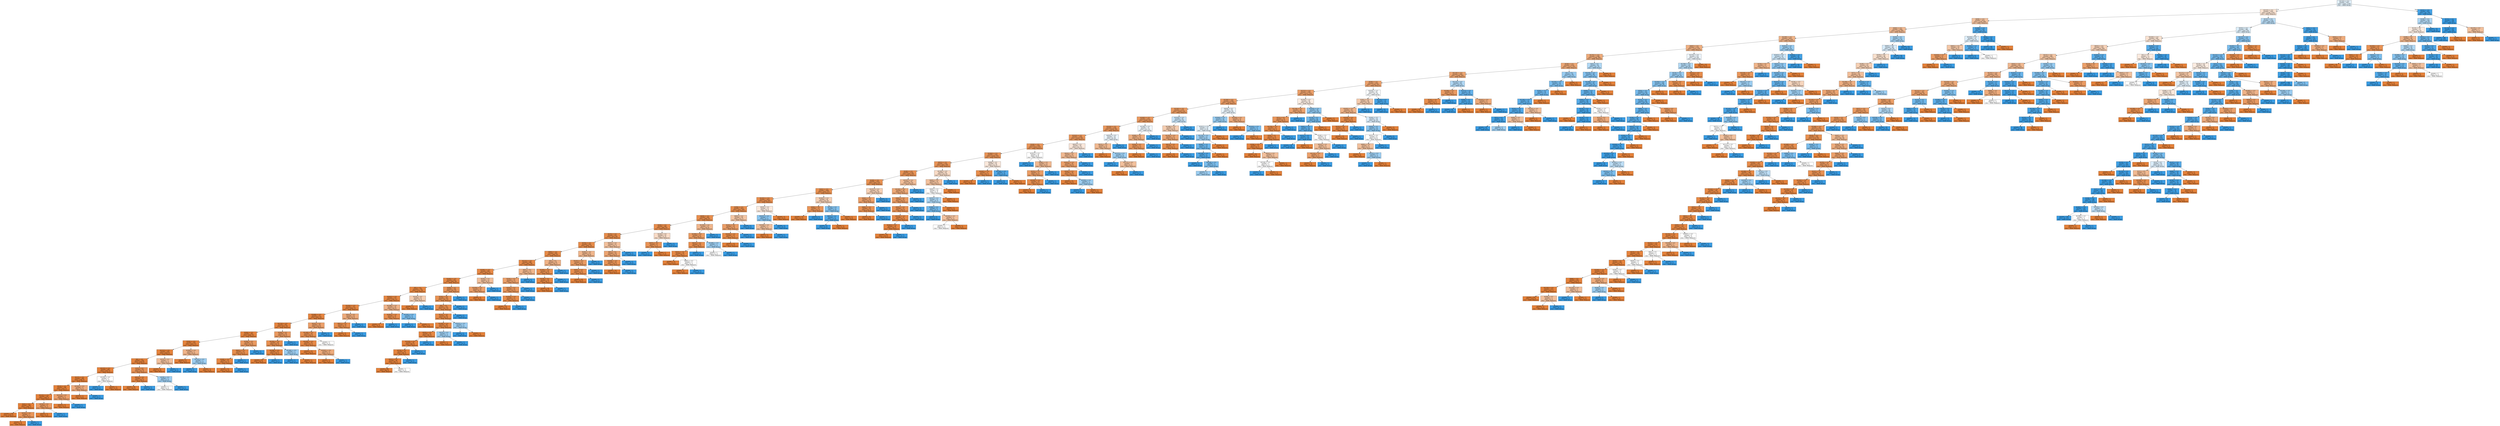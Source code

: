 digraph Tree {
node [shape=box, style="filled", color="black", fontname="helvetica"] ;
edge [fontname="helvetica"] ;
0 [label="X[1142] <= 0.5\nsamples = 3977\nvalue = [1831, 2146]\nclass = WDBC-Benign", fillcolor="#e2f1fb"] ;
1 [label="X[1535] <= 0.5\nsamples = 3165\nvalue = [1789, 1376]\nclass = WDBC-Malignant", fillcolor="#f9e2d1"] ;
0 -> 1 [labeldistance=2.5, labelangle=45, headlabel="True"] ;
2 [label="X[696] <= 0.5\nsamples = 2031\nvalue = [1345, 686]\nclass = WDBC-Malignant", fillcolor="#f2c19e"] ;
1 -> 2 ;
3 [label="X[464] <= 0.5\nsamples = 1928\nvalue = [1334, 594]\nclass = WDBC-Malignant", fillcolor="#f1b991"] ;
2 -> 3 ;
4 [label="X[1299] <= 0.5\nsamples = 1815\nvalue = [1295, 520]\nclass = WDBC-Malignant", fillcolor="#efb489"] ;
3 -> 4 ;
5 [label="X[687] <= 0.5\nsamples = 1741\nvalue = [1271, 470]\nclass = WDBC-Malignant", fillcolor="#efb082"] ;
4 -> 5 ;
6 [label="X[1741] <= 0.5\nsamples = 1588\nvalue = [1198, 390]\nclass = WDBC-Malignant", fillcolor="#edaa79"] ;
5 -> 6 ;
7 [label="X[508] <= 0.5\nsamples = 1532\nvalue = [1177, 355]\nclass = WDBC-Malignant", fillcolor="#eda775"] ;
6 -> 7 ;
8 [label="X[1130] <= 0.5\nsamples = 1492\nvalue = [1164, 328]\nclass = WDBC-Malignant", fillcolor="#eca571"] ;
7 -> 8 ;
9 [label="X[590] <= 0.5\nsamples = 1452\nvalue = [1149, 303]\nclass = WDBC-Malignant", fillcolor="#eca26d"] ;
8 -> 9 ;
10 [label="X[1572] <= 0.5\nsamples = 1387\nvalue = [1117, 270]\nclass = WDBC-Malignant", fillcolor="#eb9f69"] ;
9 -> 10 ;
11 [label="X[1584] <= 0.5\nsamples = 1309\nvalue = [1075, 234]\nclass = WDBC-Malignant", fillcolor="#eb9c64"] ;
10 -> 11 ;
12 [label="X[1363] <= 0.5\nsamples = 1275\nvalue = [1059, 216]\nclass = WDBC-Malignant", fillcolor="#ea9b61"] ;
11 -> 12 ;
13 [label="X[1462] <= 0.5\nsamples = 1251\nvalue = [1049, 202]\nclass = WDBC-Malignant", fillcolor="#ea995f"] ;
12 -> 13 ;
14 [label="X[1016] <= 0.5\nsamples = 1228\nvalue = [1038, 190]\nclass = WDBC-Malignant", fillcolor="#ea985d"] ;
13 -> 14 ;
15 [label="X[1932] <= 0.5\nsamples = 1209\nvalue = [1029, 180]\nclass = WDBC-Malignant", fillcolor="#ea975c"] ;
14 -> 15 ;
16 [label="X[344] <= 0.5\nsamples = 1180\nvalue = [1013, 167]\nclass = WDBC-Malignant", fillcolor="#e9965a"] ;
15 -> 16 ;
17 [label="X[1864] <= 0.5\nsamples = 1162\nvalue = [1004, 158]\nclass = WDBC-Malignant", fillcolor="#e99558"] ;
16 -> 17 ;
18 [label="X[953] <= 0.5\nsamples = 1142\nvalue = [993, 149]\nclass = WDBC-Malignant", fillcolor="#e99457"] ;
17 -> 18 ;
19 [label="X[180] <= 0.5\nsamples = 1118\nvalue = [979, 139]\nclass = WDBC-Malignant", fillcolor="#e99355"] ;
18 -> 19 ;
20 [label="X[248] <= 0.5\nsamples = 1075\nvalue = [950, 125]\nclass = WDBC-Malignant", fillcolor="#e89253"] ;
19 -> 20 ;
21 [label="X[261] <= 0.5\nsamples = 1049\nvalue = [934, 115]\nclass = WDBC-Malignant", fillcolor="#e89151"] ;
20 -> 21 ;
22 [label="X[1201] <= 0.5\nsamples = 1023\nvalue = [918, 105]\nclass = WDBC-Malignant", fillcolor="#e88f50"] ;
21 -> 22 ;
23 [label="X[786] <= 0.5\nsamples = 1012\nvalue = [912, 100]\nclass = WDBC-Malignant", fillcolor="#e88f4f"] ;
22 -> 23 ;
24 [label="X[649] <= 0.5\nsamples = 992\nvalue = [899, 93]\nclass = WDBC-Malignant", fillcolor="#e88e4d"] ;
23 -> 24 ;
25 [label="X[266] <= 0.5\nsamples = 965\nvalue = [880, 85]\nclass = WDBC-Malignant", fillcolor="#e88d4c"] ;
24 -> 25 ;
26 [label="X[276] <= 0.5\nsamples = 953\nvalue = [873, 80]\nclass = WDBC-Malignant", fillcolor="#e78d4b"] ;
25 -> 26 ;
27 [label="X[754] <= 0.5\nsamples = 932\nvalue = [859, 73]\nclass = WDBC-Malignant", fillcolor="#e78c4a"] ;
26 -> 27 ;
28 [label="X[883] <= 0.5\nsamples = 905\nvalue = [840, 65]\nclass = WDBC-Malignant", fillcolor="#e78b48"] ;
27 -> 28 ;
29 [label="X[1121] <= 0.5\nsamples = 880\nvalue = [822, 58]\nclass = WDBC-Malignant", fillcolor="#e78a47"] ;
28 -> 29 ;
30 [label="X[1981] <= 0.5\nsamples = 863\nvalue = [810, 53]\nclass = WDBC-Malignant", fillcolor="#e78946"] ;
29 -> 30 ;
31 [label="X[1602] <= 0.5\nsamples = 851\nvalue = [802, 49]\nclass = WDBC-Malignant", fillcolor="#e78945"] ;
30 -> 31 ;
32 [label="X[0] <= 0.5\nsamples = 745\nvalue = [711, 34]\nclass = WDBC-Malignant", fillcolor="#e68742"] ;
31 -> 32 ;
33 [label="X[2022] <= 0.5\nsamples = 737\nvalue = [706, 31]\nclass = WDBC-Malignant", fillcolor="#e68742"] ;
32 -> 33 ;
34 [label="X[1054] <= 0.5\nsamples = 723\nvalue = [696, 27]\nclass = WDBC-Malignant", fillcolor="#e68641"] ;
33 -> 34 ;
35 [label="X[1689] <= 0.5\nsamples = 711\nvalue = [687, 24]\nclass = WDBC-Malignant", fillcolor="#e68540"] ;
34 -> 35 ;
36 [label="X[1719] <= 0.5\nsamples = 691\nvalue = [671, 20]\nclass = WDBC-Malignant", fillcolor="#e6853f"] ;
35 -> 36 ;
37 [label="X[206] <= 0.5\nsamples = 661\nvalue = [646, 15]\nclass = WDBC-Malignant", fillcolor="#e6843e"] ;
36 -> 37 ;
38 [label="X[762] <= 0.5\nsamples = 636\nvalue = [625, 11]\nclass = WDBC-Malignant", fillcolor="#e5833c"] ;
37 -> 38 ;
39 [label="X[1212] <= 0.5\nsamples = 629\nvalue = [620, 9]\nclass = WDBC-Malignant", fillcolor="#e5833c"] ;
38 -> 39 ;
40 [label="X[6] <= 0.5\nsamples = 626\nvalue = [618, 8]\nclass = WDBC-Malignant", fillcolor="#e5833c"] ;
39 -> 40 ;
41 [label="X[1315] <= 0.5\nsamples = 602\nvalue = [597, 5]\nclass = WDBC-Malignant", fillcolor="#e5823b"] ;
40 -> 41 ;
42 [label="X[137] <= 0.5\nsamples = 600\nvalue = [596, 4]\nclass = WDBC-Malignant", fillcolor="#e5823a"] ;
41 -> 42 ;
43 [label="X[514] <= 0.5\nsamples = 596\nvalue = [593, 3]\nclass = WDBC-Malignant", fillcolor="#e5823a"] ;
42 -> 43 ;
44 [label="X[1141] <= 0.5\nsamples = 591\nvalue = [589, 2]\nclass = WDBC-Malignant", fillcolor="#e5813a"] ;
43 -> 44 ;
45 [label="X[22] <= 0.5\nsamples = 585\nvalue = [584, 1]\nclass = WDBC-Malignant", fillcolor="#e58139"] ;
44 -> 45 ;
46 [label="samples = 578\nvalue = [578, 0]\nclass = WDBC-Malignant", fillcolor="#e58139"] ;
45 -> 46 ;
47 [label="X[703] <= 0.5\nsamples = 7\nvalue = [6, 1]\nclass = WDBC-Malignant", fillcolor="#e9965a"] ;
45 -> 47 ;
48 [label="samples = 6\nvalue = [6, 0]\nclass = WDBC-Malignant", fillcolor="#e58139"] ;
47 -> 48 ;
49 [label="samples = 1\nvalue = [0, 1]\nclass = WDBC-Benign", fillcolor="#399de5"] ;
47 -> 49 ;
50 [label="X[759] <= 0.5\nsamples = 6\nvalue = [5, 1]\nclass = WDBC-Malignant", fillcolor="#ea9a61"] ;
44 -> 50 ;
51 [label="samples = 5\nvalue = [5, 0]\nclass = WDBC-Malignant", fillcolor="#e58139"] ;
50 -> 51 ;
52 [label="samples = 1\nvalue = [0, 1]\nclass = WDBC-Benign", fillcolor="#399de5"] ;
50 -> 52 ;
53 [label="X[1571] <= 0.5\nsamples = 5\nvalue = [4, 1]\nclass = WDBC-Malignant", fillcolor="#eca06a"] ;
43 -> 53 ;
54 [label="samples = 4\nvalue = [4, 0]\nclass = WDBC-Malignant", fillcolor="#e58139"] ;
53 -> 54 ;
55 [label="samples = 1\nvalue = [0, 1]\nclass = WDBC-Benign", fillcolor="#399de5"] ;
53 -> 55 ;
56 [label="X[1565] <= 0.5\nsamples = 4\nvalue = [3, 1]\nclass = WDBC-Malignant", fillcolor="#eeab7b"] ;
42 -> 56 ;
57 [label="samples = 3\nvalue = [3, 0]\nclass = WDBC-Malignant", fillcolor="#e58139"] ;
56 -> 57 ;
58 [label="samples = 1\nvalue = [0, 1]\nclass = WDBC-Benign", fillcolor="#399de5"] ;
56 -> 58 ;
59 [label="X[1209] <= 0.5\nsamples = 2\nvalue = [1, 1]\nclass = WDBC-Malignant", fillcolor="#ffffff"] ;
41 -> 59 ;
60 [label="samples = 1\nvalue = [0, 1]\nclass = WDBC-Benign", fillcolor="#399de5"] ;
59 -> 60 ;
61 [label="samples = 1\nvalue = [1, 0]\nclass = WDBC-Malignant", fillcolor="#e58139"] ;
59 -> 61 ;
62 [label="X[74] <= 0.5\nsamples = 24\nvalue = [21, 3]\nclass = WDBC-Malignant", fillcolor="#e99355"] ;
40 -> 62 ;
63 [label="X[915] <= 0.5\nsamples = 21\nvalue = [20, 1]\nclass = WDBC-Malignant", fillcolor="#e68743"] ;
62 -> 63 ;
64 [label="samples = 20\nvalue = [20, 0]\nclass = WDBC-Malignant", fillcolor="#e58139"] ;
63 -> 64 ;
65 [label="samples = 1\nvalue = [0, 1]\nclass = WDBC-Benign", fillcolor="#399de5"] ;
63 -> 65 ;
66 [label="X[158] <= 0.5\nsamples = 3\nvalue = [1, 2]\nclass = WDBC-Benign", fillcolor="#9ccef2"] ;
62 -> 66 ;
67 [label="samples = 2\nvalue = [1, 1]\nclass = WDBC-Malignant", fillcolor="#ffffff"] ;
66 -> 67 ;
68 [label="samples = 1\nvalue = [0, 1]\nclass = WDBC-Benign", fillcolor="#399de5"] ;
66 -> 68 ;
69 [label="X[152] <= 0.5\nsamples = 3\nvalue = [2, 1]\nclass = WDBC-Malignant", fillcolor="#f2c09c"] ;
39 -> 69 ;
70 [label="samples = 2\nvalue = [2, 0]\nclass = WDBC-Malignant", fillcolor="#e58139"] ;
69 -> 70 ;
71 [label="samples = 1\nvalue = [0, 1]\nclass = WDBC-Benign", fillcolor="#399de5"] ;
69 -> 71 ;
72 [label="X[1982] <= 0.5\nsamples = 7\nvalue = [5, 2]\nclass = WDBC-Malignant", fillcolor="#efb388"] ;
38 -> 72 ;
73 [label="samples = 4\nvalue = [4, 0]\nclass = WDBC-Malignant", fillcolor="#e58139"] ;
72 -> 73 ;
74 [label="X[1141] <= 0.5\nsamples = 3\nvalue = [1, 2]\nclass = WDBC-Benign", fillcolor="#9ccef2"] ;
72 -> 74 ;
75 [label="samples = 2\nvalue = [0, 2]\nclass = WDBC-Benign", fillcolor="#399de5"] ;
74 -> 75 ;
76 [label="samples = 1\nvalue = [1, 0]\nclass = WDBC-Malignant", fillcolor="#e58139"] ;
74 -> 76 ;
77 [label="X[796] <= 0.5\nsamples = 25\nvalue = [21, 4]\nclass = WDBC-Malignant", fillcolor="#ea995f"] ;
37 -> 77 ;
78 [label="X[667] <= 0.5\nsamples = 23\nvalue = [21, 2]\nclass = WDBC-Malignant", fillcolor="#e78d4c"] ;
77 -> 78 ;
79 [label="X[268] <= 0.5\nsamples = 22\nvalue = [21, 1]\nclass = WDBC-Malignant", fillcolor="#e68742"] ;
78 -> 79 ;
80 [label="samples = 21\nvalue = [21, 0]\nclass = WDBC-Malignant", fillcolor="#e58139"] ;
79 -> 80 ;
81 [label="samples = 1\nvalue = [0, 1]\nclass = WDBC-Benign", fillcolor="#399de5"] ;
79 -> 81 ;
82 [label="samples = 1\nvalue = [0, 1]\nclass = WDBC-Benign", fillcolor="#399de5"] ;
78 -> 82 ;
83 [label="samples = 2\nvalue = [0, 2]\nclass = WDBC-Benign", fillcolor="#399de5"] ;
77 -> 83 ;
84 [label="X[160] <= 0.5\nsamples = 30\nvalue = [25, 5]\nclass = WDBC-Malignant", fillcolor="#ea9a61"] ;
36 -> 84 ;
85 [label="X[1592] <= 0.5\nsamples = 28\nvalue = [25, 3]\nclass = WDBC-Malignant", fillcolor="#e89051"] ;
84 -> 85 ;
86 [label="X[1098] <= 0.5\nsamples = 25\nvalue = [24, 1]\nclass = WDBC-Malignant", fillcolor="#e68641"] ;
85 -> 86 ;
87 [label="samples = 24\nvalue = [24, 0]\nclass = WDBC-Malignant", fillcolor="#e58139"] ;
86 -> 87 ;
88 [label="samples = 1\nvalue = [0, 1]\nclass = WDBC-Benign", fillcolor="#399de5"] ;
86 -> 88 ;
89 [label="X[1368] <= 0.5\nsamples = 3\nvalue = [1, 2]\nclass = WDBC-Benign", fillcolor="#9ccef2"] ;
85 -> 89 ;
90 [label="samples = 2\nvalue = [0, 2]\nclass = WDBC-Benign", fillcolor="#399de5"] ;
89 -> 90 ;
91 [label="samples = 1\nvalue = [1, 0]\nclass = WDBC-Malignant", fillcolor="#e58139"] ;
89 -> 91 ;
92 [label="samples = 2\nvalue = [0, 2]\nclass = WDBC-Benign", fillcolor="#399de5"] ;
84 -> 92 ;
93 [label="X[222] <= 0.5\nsamples = 20\nvalue = [16, 4]\nclass = WDBC-Malignant", fillcolor="#eca06a"] ;
35 -> 93 ;
94 [label="X[1349] <= 0.5\nsamples = 18\nvalue = [16, 2]\nclass = WDBC-Malignant", fillcolor="#e89152"] ;
93 -> 94 ;
95 [label="X[1204] <= 0.5\nsamples = 16\nvalue = [15, 1]\nclass = WDBC-Malignant", fillcolor="#e78946"] ;
94 -> 95 ;
96 [label="samples = 12\nvalue = [12, 0]\nclass = WDBC-Malignant", fillcolor="#e58139"] ;
95 -> 96 ;
97 [label="X[1943] <= 0.5\nsamples = 4\nvalue = [3, 1]\nclass = WDBC-Malignant", fillcolor="#eeab7b"] ;
95 -> 97 ;
98 [label="samples = 3\nvalue = [3, 0]\nclass = WDBC-Malignant", fillcolor="#e58139"] ;
97 -> 98 ;
99 [label="samples = 1\nvalue = [0, 1]\nclass = WDBC-Benign", fillcolor="#399de5"] ;
97 -> 99 ;
100 [label="samples = 2\nvalue = [1, 1]\nclass = WDBC-Malignant", fillcolor="#ffffff"] ;
94 -> 100 ;
101 [label="samples = 2\nvalue = [0, 2]\nclass = WDBC-Benign", fillcolor="#399de5"] ;
93 -> 101 ;
102 [label="X[927] <= 0.5\nsamples = 12\nvalue = [9, 3]\nclass = WDBC-Malignant", fillcolor="#eeab7b"] ;
34 -> 102 ;
103 [label="X[817] <= 0.5\nsamples = 10\nvalue = [9, 1]\nclass = WDBC-Malignant", fillcolor="#e88f4f"] ;
102 -> 103 ;
104 [label="samples = 9\nvalue = [9, 0]\nclass = WDBC-Malignant", fillcolor="#e58139"] ;
103 -> 104 ;
105 [label="samples = 1\nvalue = [0, 1]\nclass = WDBC-Benign", fillcolor="#399de5"] ;
103 -> 105 ;
106 [label="samples = 2\nvalue = [0, 2]\nclass = WDBC-Benign", fillcolor="#399de5"] ;
102 -> 106 ;
107 [label="X[1384] <= 0.5\nsamples = 14\nvalue = [10, 4]\nclass = WDBC-Malignant", fillcolor="#efb388"] ;
33 -> 107 ;
108 [label="X[1855] <= 0.5\nsamples = 10\nvalue = [9, 1]\nclass = WDBC-Malignant", fillcolor="#e88f4f"] ;
107 -> 108 ;
109 [label="samples = 9\nvalue = [9, 0]\nclass = WDBC-Malignant", fillcolor="#e58139"] ;
108 -> 109 ;
110 [label="samples = 1\nvalue = [0, 1]\nclass = WDBC-Benign", fillcolor="#399de5"] ;
108 -> 110 ;
111 [label="X[1292] <= 0.5\nsamples = 4\nvalue = [1, 3]\nclass = WDBC-Benign", fillcolor="#7bbeee"] ;
107 -> 111 ;
112 [label="samples = 3\nvalue = [0, 3]\nclass = WDBC-Benign", fillcolor="#399de5"] ;
111 -> 112 ;
113 [label="samples = 1\nvalue = [1, 0]\nclass = WDBC-Malignant", fillcolor="#e58139"] ;
111 -> 113 ;
114 [label="X[314] <= 0.5\nsamples = 8\nvalue = [5, 3]\nclass = WDBC-Malignant", fillcolor="#f5cdb0"] ;
32 -> 114 ;
115 [label="samples = 5\nvalue = [5, 0]\nclass = WDBC-Malignant", fillcolor="#e58139"] ;
114 -> 115 ;
116 [label="samples = 3\nvalue = [0, 3]\nclass = WDBC-Benign", fillcolor="#399de5"] ;
114 -> 116 ;
117 [label="X[406] <= 0.5\nsamples = 106\nvalue = [91, 15]\nclass = WDBC-Malignant", fillcolor="#e9965a"] ;
31 -> 117 ;
118 [label="X[702] <= 0.5\nsamples = 103\nvalue = [91, 12]\nclass = WDBC-Malignant", fillcolor="#e89253"] ;
117 -> 118 ;
119 [label="X[8] <= 0.5\nsamples = 101\nvalue = [91, 10]\nclass = WDBC-Malignant", fillcolor="#e88f4f"] ;
118 -> 119 ;
120 [label="X[122] <= 0.5\nsamples = 99\nvalue = [91, 8]\nclass = WDBC-Malignant", fillcolor="#e78c4a"] ;
119 -> 120 ;
121 [label="X[1494] <= 0.5\nsamples = 96\nvalue = [90, 6]\nclass = WDBC-Malignant", fillcolor="#e78946"] ;
120 -> 121 ;
122 [label="X[970] <= 0.5\nsamples = 93\nvalue = [89, 4]\nclass = WDBC-Malignant", fillcolor="#e68742"] ;
121 -> 122 ;
123 [label="X[1529] <= 0.5\nsamples = 92\nvalue = [89, 3]\nclass = WDBC-Malignant", fillcolor="#e68540"] ;
122 -> 123 ;
124 [label="X[779] <= 0.5\nsamples = 91\nvalue = [89, 2]\nclass = WDBC-Malignant", fillcolor="#e6843d"] ;
123 -> 124 ;
125 [label="X[972] <= 0.5\nsamples = 90\nvalue = [89, 1]\nclass = WDBC-Malignant", fillcolor="#e5823b"] ;
124 -> 125 ;
126 [label="samples = 88\nvalue = [88, 0]\nclass = WDBC-Malignant", fillcolor="#e58139"] ;
125 -> 126 ;
127 [label="samples = 2\nvalue = [1, 1]\nclass = WDBC-Malignant", fillcolor="#ffffff"] ;
125 -> 127 ;
128 [label="samples = 1\nvalue = [0, 1]\nclass = WDBC-Benign", fillcolor="#399de5"] ;
124 -> 128 ;
129 [label="samples = 1\nvalue = [0, 1]\nclass = WDBC-Benign", fillcolor="#399de5"] ;
123 -> 129 ;
130 [label="samples = 1\nvalue = [0, 1]\nclass = WDBC-Benign", fillcolor="#399de5"] ;
122 -> 130 ;
131 [label="X[233] <= 0.5\nsamples = 3\nvalue = [1, 2]\nclass = WDBC-Benign", fillcolor="#9ccef2"] ;
121 -> 131 ;
132 [label="samples = 1\nvalue = [1, 0]\nclass = WDBC-Malignant", fillcolor="#e58139"] ;
131 -> 132 ;
133 [label="samples = 2\nvalue = [0, 2]\nclass = WDBC-Benign", fillcolor="#399de5"] ;
131 -> 133 ;
134 [label="X[1813] <= 0.5\nsamples = 3\nvalue = [1, 2]\nclass = WDBC-Benign", fillcolor="#9ccef2"] ;
120 -> 134 ;
135 [label="samples = 2\nvalue = [0, 2]\nclass = WDBC-Benign", fillcolor="#399de5"] ;
134 -> 135 ;
136 [label="samples = 1\nvalue = [1, 0]\nclass = WDBC-Malignant", fillcolor="#e58139"] ;
134 -> 136 ;
137 [label="samples = 2\nvalue = [0, 2]\nclass = WDBC-Benign", fillcolor="#399de5"] ;
119 -> 137 ;
138 [label="samples = 2\nvalue = [0, 2]\nclass = WDBC-Benign", fillcolor="#399de5"] ;
118 -> 138 ;
139 [label="samples = 3\nvalue = [0, 3]\nclass = WDBC-Benign", fillcolor="#399de5"] ;
117 -> 139 ;
140 [label="X[558] <= 0.5\nsamples = 12\nvalue = [8, 4]\nclass = WDBC-Malignant", fillcolor="#f2c09c"] ;
30 -> 140 ;
141 [label="X[1459] <= 0.5\nsamples = 10\nvalue = [8, 2]\nclass = WDBC-Malignant", fillcolor="#eca06a"] ;
140 -> 141 ;
142 [label="samples = 8\nvalue = [8, 0]\nclass = WDBC-Malignant", fillcolor="#e58139"] ;
141 -> 142 ;
143 [label="samples = 2\nvalue = [0, 2]\nclass = WDBC-Benign", fillcolor="#399de5"] ;
141 -> 143 ;
144 [label="samples = 2\nvalue = [0, 2]\nclass = WDBC-Benign", fillcolor="#399de5"] ;
140 -> 144 ;
145 [label="X[87] <= 0.5\nsamples = 17\nvalue = [12, 5]\nclass = WDBC-Malignant", fillcolor="#f0b58b"] ;
29 -> 145 ;
146 [label="X[350] <= 0.5\nsamples = 15\nvalue = [12, 3]\nclass = WDBC-Malignant", fillcolor="#eca06a"] ;
145 -> 146 ;
147 [label="X[205] <= 0.5\nsamples = 14\nvalue = [12, 2]\nclass = WDBC-Malignant", fillcolor="#e9965a"] ;
146 -> 147 ;
148 [label="X[1924] <= 0.5\nsamples = 13\nvalue = [12, 1]\nclass = WDBC-Malignant", fillcolor="#e78c49"] ;
147 -> 148 ;
149 [label="samples = 12\nvalue = [12, 0]\nclass = WDBC-Malignant", fillcolor="#e58139"] ;
148 -> 149 ;
150 [label="samples = 1\nvalue = [0, 1]\nclass = WDBC-Benign", fillcolor="#399de5"] ;
148 -> 150 ;
151 [label="samples = 1\nvalue = [0, 1]\nclass = WDBC-Benign", fillcolor="#399de5"] ;
147 -> 151 ;
152 [label="samples = 1\nvalue = [0, 1]\nclass = WDBC-Benign", fillcolor="#399de5"] ;
146 -> 152 ;
153 [label="samples = 2\nvalue = [0, 2]\nclass = WDBC-Benign", fillcolor="#399de5"] ;
145 -> 153 ;
154 [label="X[9] <= 0.5\nsamples = 25\nvalue = [18, 7]\nclass = WDBC-Malignant", fillcolor="#efb286"] ;
28 -> 154 ;
155 [label="X[1945] <= 0.5\nsamples = 20\nvalue = [18, 2]\nclass = WDBC-Malignant", fillcolor="#e88f4f"] ;
154 -> 155 ;
156 [label="X[158] <= 0.5\nsamples = 19\nvalue = [18, 1]\nclass = WDBC-Malignant", fillcolor="#e68844"] ;
155 -> 156 ;
157 [label="samples = 18\nvalue = [18, 0]\nclass = WDBC-Malignant", fillcolor="#e58139"] ;
156 -> 157 ;
158 [label="samples = 1\nvalue = [0, 1]\nclass = WDBC-Benign", fillcolor="#399de5"] ;
156 -> 158 ;
159 [label="samples = 1\nvalue = [0, 1]\nclass = WDBC-Benign", fillcolor="#399de5"] ;
155 -> 159 ;
160 [label="samples = 5\nvalue = [0, 5]\nclass = WDBC-Benign", fillcolor="#399de5"] ;
154 -> 160 ;
161 [label="X[383] <= 0.5\nsamples = 27\nvalue = [19, 8]\nclass = WDBC-Malignant", fillcolor="#f0b68c"] ;
27 -> 161 ;
162 [label="X[1457] <= 0.5\nsamples = 23\nvalue = [19, 4]\nclass = WDBC-Malignant", fillcolor="#ea9c63"] ;
161 -> 162 ;
163 [label="X[997] <= 0.5\nsamples = 21\nvalue = [19, 2]\nclass = WDBC-Malignant", fillcolor="#e88e4e"] ;
162 -> 163 ;
164 [label="samples = 19\nvalue = [19, 0]\nclass = WDBC-Malignant", fillcolor="#e58139"] ;
163 -> 164 ;
165 [label="samples = 2\nvalue = [0, 2]\nclass = WDBC-Benign", fillcolor="#399de5"] ;
163 -> 165 ;
166 [label="samples = 2\nvalue = [0, 2]\nclass = WDBC-Benign", fillcolor="#399de5"] ;
162 -> 166 ;
167 [label="samples = 4\nvalue = [0, 4]\nclass = WDBC-Benign", fillcolor="#399de5"] ;
161 -> 167 ;
168 [label="X[507] <= 0.5\nsamples = 21\nvalue = [14, 7]\nclass = WDBC-Malignant", fillcolor="#f2c09c"] ;
26 -> 168 ;
169 [label="X[87] <= 0.5\nsamples = 18\nvalue = [14, 4]\nclass = WDBC-Malignant", fillcolor="#eca572"] ;
168 -> 169 ;
170 [label="X[1848] <= 0.5\nsamples = 16\nvalue = [14, 2]\nclass = WDBC-Malignant", fillcolor="#e99355"] ;
169 -> 170 ;
171 [label="samples = 14\nvalue = [14, 0]\nclass = WDBC-Malignant", fillcolor="#e58139"] ;
170 -> 171 ;
172 [label="samples = 2\nvalue = [0, 2]\nclass = WDBC-Benign", fillcolor="#399de5"] ;
170 -> 172 ;
173 [label="samples = 2\nvalue = [0, 2]\nclass = WDBC-Benign", fillcolor="#399de5"] ;
169 -> 173 ;
174 [label="samples = 3\nvalue = [0, 3]\nclass = WDBC-Benign", fillcolor="#399de5"] ;
168 -> 174 ;
175 [label="X[318] <= 0.5\nsamples = 12\nvalue = [7, 5]\nclass = WDBC-Malignant", fillcolor="#f8dbc6"] ;
25 -> 175 ;
176 [label="X[875] <= 0.5\nsamples = 8\nvalue = [7, 1]\nclass = WDBC-Malignant", fillcolor="#e99355"] ;
175 -> 176 ;
177 [label="samples = 1\nvalue = [0, 1]\nclass = WDBC-Benign", fillcolor="#399de5"] ;
176 -> 177 ;
178 [label="samples = 7\nvalue = [7, 0]\nclass = WDBC-Malignant", fillcolor="#e58139"] ;
176 -> 178 ;
179 [label="samples = 4\nvalue = [0, 4]\nclass = WDBC-Benign", fillcolor="#399de5"] ;
175 -> 179 ;
180 [label="X[1304] <= 0.5\nsamples = 27\nvalue = [19, 8]\nclass = WDBC-Malignant", fillcolor="#f0b68c"] ;
24 -> 180 ;
181 [label="X[1990] <= 0.5\nsamples = 23\nvalue = [19, 4]\nclass = WDBC-Malignant", fillcolor="#ea9c63"] ;
180 -> 181 ;
182 [label="X[637] <= 0.5\nsamples = 20\nvalue = [18, 2]\nclass = WDBC-Malignant", fillcolor="#e88f4f"] ;
181 -> 182 ;
183 [label="X[221] <= 0.5\nsamples = 19\nvalue = [18, 1]\nclass = WDBC-Malignant", fillcolor="#e68844"] ;
182 -> 183 ;
184 [label="samples = 17\nvalue = [17, 0]\nclass = WDBC-Malignant", fillcolor="#e58139"] ;
183 -> 184 ;
185 [label="X[841] <= 0.5\nsamples = 2\nvalue = [1, 1]\nclass = WDBC-Malignant", fillcolor="#ffffff"] ;
183 -> 185 ;
186 [label="samples = 1\nvalue = [1, 0]\nclass = WDBC-Malignant", fillcolor="#e58139"] ;
185 -> 186 ;
187 [label="samples = 1\nvalue = [0, 1]\nclass = WDBC-Benign", fillcolor="#399de5"] ;
185 -> 187 ;
188 [label="samples = 1\nvalue = [0, 1]\nclass = WDBC-Benign", fillcolor="#399de5"] ;
182 -> 188 ;
189 [label="X[1589] <= 0.5\nsamples = 3\nvalue = [1, 2]\nclass = WDBC-Benign", fillcolor="#9ccef2"] ;
181 -> 189 ;
190 [label="samples = 2\nvalue = [1, 1]\nclass = WDBC-Malignant", fillcolor="#ffffff"] ;
189 -> 190 ;
191 [label="samples = 1\nvalue = [0, 1]\nclass = WDBC-Benign", fillcolor="#399de5"] ;
189 -> 191 ;
192 [label="samples = 4\nvalue = [0, 4]\nclass = WDBC-Benign", fillcolor="#399de5"] ;
180 -> 192 ;
193 [label="X[843] <= 0.5\nsamples = 20\nvalue = [13, 7]\nclass = WDBC-Malignant", fillcolor="#f3c5a4"] ;
23 -> 193 ;
194 [label="X[161] <= 0.5\nsamples = 16\nvalue = [13, 3]\nclass = WDBC-Malignant", fillcolor="#eb9e67"] ;
193 -> 194 ;
195 [label="X[1835] <= 0.5\nsamples = 14\nvalue = [13, 1]\nclass = WDBC-Malignant", fillcolor="#e78b48"] ;
194 -> 195 ;
196 [label="samples = 13\nvalue = [13, 0]\nclass = WDBC-Malignant", fillcolor="#e58139"] ;
195 -> 196 ;
197 [label="samples = 1\nvalue = [0, 1]\nclass = WDBC-Benign", fillcolor="#399de5"] ;
195 -> 197 ;
198 [label="samples = 2\nvalue = [0, 2]\nclass = WDBC-Benign", fillcolor="#399de5"] ;
194 -> 198 ;
199 [label="samples = 4\nvalue = [0, 4]\nclass = WDBC-Benign", fillcolor="#399de5"] ;
193 -> 199 ;
200 [label="X[929] <= 0.5\nsamples = 11\nvalue = [6, 5]\nclass = WDBC-Malignant", fillcolor="#fbeade"] ;
22 -> 200 ;
201 [label="X[1057] <= 0.5\nsamples = 7\nvalue = [2, 5]\nclass = WDBC-Benign", fillcolor="#88c4ef"] ;
200 -> 201 ;
202 [label="X[1928] <= 0.5\nsamples = 3\nvalue = [2, 1]\nclass = WDBC-Malignant", fillcolor="#f2c09c"] ;
201 -> 202 ;
203 [label="samples = 2\nvalue = [2, 0]\nclass = WDBC-Malignant", fillcolor="#e58139"] ;
202 -> 203 ;
204 [label="samples = 1\nvalue = [0, 1]\nclass = WDBC-Benign", fillcolor="#399de5"] ;
202 -> 204 ;
205 [label="samples = 4\nvalue = [0, 4]\nclass = WDBC-Benign", fillcolor="#399de5"] ;
201 -> 205 ;
206 [label="samples = 4\nvalue = [4, 0]\nclass = WDBC-Malignant", fillcolor="#e58139"] ;
200 -> 206 ;
207 [label="X[1602] <= 0.5\nsamples = 26\nvalue = [16, 10]\nclass = WDBC-Malignant", fillcolor="#f5d0b5"] ;
21 -> 207 ;
208 [label="X[966] <= 0.5\nsamples = 15\nvalue = [13, 2]\nclass = WDBC-Malignant", fillcolor="#e99457"] ;
207 -> 208 ;
209 [label="samples = 13\nvalue = [13, 0]\nclass = WDBC-Malignant", fillcolor="#e58139"] ;
208 -> 209 ;
210 [label="samples = 2\nvalue = [0, 2]\nclass = WDBC-Benign", fillcolor="#399de5"] ;
208 -> 210 ;
211 [label="X[718] <= 0.5\nsamples = 11\nvalue = [3, 8]\nclass = WDBC-Benign", fillcolor="#83c2ef"] ;
207 -> 211 ;
212 [label="X[873] <= 0.5\nsamples = 9\nvalue = [1, 8]\nclass = WDBC-Benign", fillcolor="#52a9e8"] ;
211 -> 212 ;
213 [label="samples = 8\nvalue = [0, 8]\nclass = WDBC-Benign", fillcolor="#399de5"] ;
212 -> 213 ;
214 [label="samples = 1\nvalue = [1, 0]\nclass = WDBC-Malignant", fillcolor="#e58139"] ;
212 -> 214 ;
215 [label="samples = 2\nvalue = [2, 0]\nclass = WDBC-Malignant", fillcolor="#e58139"] ;
211 -> 215 ;
216 [label="X[1457] <= 0.5\nsamples = 26\nvalue = [16, 10]\nclass = WDBC-Malignant", fillcolor="#f5d0b5"] ;
20 -> 216 ;
217 [label="X[462] <= 0.5\nsamples = 20\nvalue = [16, 4]\nclass = WDBC-Malignant", fillcolor="#eca06a"] ;
216 -> 217 ;
218 [label="X[881] <= 0.5\nsamples = 18\nvalue = [16, 2]\nclass = WDBC-Malignant", fillcolor="#e89152"] ;
217 -> 218 ;
219 [label="samples = 16\nvalue = [16, 0]\nclass = WDBC-Malignant", fillcolor="#e58139"] ;
218 -> 219 ;
220 [label="samples = 2\nvalue = [0, 2]\nclass = WDBC-Benign", fillcolor="#399de5"] ;
218 -> 220 ;
221 [label="samples = 2\nvalue = [0, 2]\nclass = WDBC-Benign", fillcolor="#399de5"] ;
217 -> 221 ;
222 [label="samples = 6\nvalue = [0, 6]\nclass = WDBC-Benign", fillcolor="#399de5"] ;
216 -> 222 ;
223 [label="X[1507] <= 0.5\nsamples = 43\nvalue = [29, 14]\nclass = WDBC-Malignant", fillcolor="#f2be99"] ;
19 -> 223 ;
224 [label="X[1165] <= 0.5\nsamples = 38\nvalue = [29, 9]\nclass = WDBC-Malignant", fillcolor="#eda876"] ;
223 -> 224 ;
225 [label="X[981] <= 0.5\nsamples = 35\nvalue = [29, 6]\nclass = WDBC-Malignant", fillcolor="#ea9b62"] ;
224 -> 225 ;
226 [label="X[587] <= 0.5\nsamples = 33\nvalue = [29, 4]\nclass = WDBC-Malignant", fillcolor="#e99254"] ;
225 -> 226 ;
227 [label="X[1232] <= 0.5\nsamples = 31\nvalue = [29, 2]\nclass = WDBC-Malignant", fillcolor="#e78a47"] ;
226 -> 227 ;
228 [label="X[1663] <= 0.5\nsamples = 30\nvalue = [29, 1]\nclass = WDBC-Malignant", fillcolor="#e68540"] ;
227 -> 228 ;
229 [label="samples = 29\nvalue = [29, 0]\nclass = WDBC-Malignant", fillcolor="#e58139"] ;
228 -> 229 ;
230 [label="samples = 1\nvalue = [0, 1]\nclass = WDBC-Benign", fillcolor="#399de5"] ;
228 -> 230 ;
231 [label="samples = 1\nvalue = [0, 1]\nclass = WDBC-Benign", fillcolor="#399de5"] ;
227 -> 231 ;
232 [label="samples = 2\nvalue = [0, 2]\nclass = WDBC-Benign", fillcolor="#399de5"] ;
226 -> 232 ;
233 [label="samples = 2\nvalue = [0, 2]\nclass = WDBC-Benign", fillcolor="#399de5"] ;
225 -> 233 ;
234 [label="samples = 3\nvalue = [0, 3]\nclass = WDBC-Benign", fillcolor="#399de5"] ;
224 -> 234 ;
235 [label="samples = 5\nvalue = [0, 5]\nclass = WDBC-Benign", fillcolor="#399de5"] ;
223 -> 235 ;
236 [label="X[1385] <= 0.5\nsamples = 24\nvalue = [14, 10]\nclass = WDBC-Malignant", fillcolor="#f8dbc6"] ;
18 -> 236 ;
237 [label="X[695] <= 0.5\nsamples = 21\nvalue = [14, 7]\nclass = WDBC-Malignant", fillcolor="#f2c09c"] ;
236 -> 237 ;
238 [label="X[669] <= 0.5\nsamples = 14\nvalue = [7, 7]\nclass = WDBC-Malignant", fillcolor="#ffffff"] ;
237 -> 238 ;
239 [label="X[255] <= 0.5\nsamples = 11\nvalue = [4, 7]\nclass = WDBC-Benign", fillcolor="#aad5f4"] ;
238 -> 239 ;
240 [label="X[380] <= 0.5\nsamples = 9\nvalue = [2, 7]\nclass = WDBC-Benign", fillcolor="#72b9ec"] ;
239 -> 240 ;
241 [label="samples = 6\nvalue = [0, 6]\nclass = WDBC-Benign", fillcolor="#399de5"] ;
240 -> 241 ;
242 [label="X[1542] <= 0.5\nsamples = 3\nvalue = [2, 1]\nclass = WDBC-Malignant", fillcolor="#f2c09c"] ;
240 -> 242 ;
243 [label="samples = 2\nvalue = [1, 1]\nclass = WDBC-Malignant", fillcolor="#ffffff"] ;
242 -> 243 ;
244 [label="samples = 1\nvalue = [1, 0]\nclass = WDBC-Malignant", fillcolor="#e58139"] ;
242 -> 244 ;
245 [label="samples = 2\nvalue = [2, 0]\nclass = WDBC-Malignant", fillcolor="#e58139"] ;
239 -> 245 ;
246 [label="samples = 3\nvalue = [3, 0]\nclass = WDBC-Malignant", fillcolor="#e58139"] ;
238 -> 246 ;
247 [label="samples = 7\nvalue = [7, 0]\nclass = WDBC-Malignant", fillcolor="#e58139"] ;
237 -> 247 ;
248 [label="samples = 3\nvalue = [0, 3]\nclass = WDBC-Benign", fillcolor="#399de5"] ;
236 -> 248 ;
249 [label="X[448] <= 0.5\nsamples = 20\nvalue = [11, 9]\nclass = WDBC-Malignant", fillcolor="#fae8db"] ;
17 -> 249 ;
250 [label="X[1067] <= 0.5\nsamples = 11\nvalue = [10, 1]\nclass = WDBC-Malignant", fillcolor="#e88e4d"] ;
249 -> 250 ;
251 [label="samples = 10\nvalue = [10, 0]\nclass = WDBC-Malignant", fillcolor="#e58139"] ;
250 -> 251 ;
252 [label="samples = 1\nvalue = [0, 1]\nclass = WDBC-Benign", fillcolor="#399de5"] ;
250 -> 252 ;
253 [label="X[1349] <= 0.5\nsamples = 9\nvalue = [1, 8]\nclass = WDBC-Benign", fillcolor="#52a9e8"] ;
249 -> 253 ;
254 [label="samples = 8\nvalue = [0, 8]\nclass = WDBC-Benign", fillcolor="#399de5"] ;
253 -> 254 ;
255 [label="samples = 1\nvalue = [1, 0]\nclass = WDBC-Malignant", fillcolor="#e58139"] ;
253 -> 255 ;
256 [label="X[1057] <= 0.5\nsamples = 18\nvalue = [9, 9]\nclass = WDBC-Malignant", fillcolor="#ffffff"] ;
16 -> 256 ;
257 [label="samples = 5\nvalue = [0, 5]\nclass = WDBC-Benign", fillcolor="#399de5"] ;
256 -> 257 ;
258 [label="X[980] <= 0.5\nsamples = 13\nvalue = [9, 4]\nclass = WDBC-Malignant", fillcolor="#f1b991"] ;
256 -> 258 ;
259 [label="X[225] <= 0.5\nsamples = 11\nvalue = [9, 2]\nclass = WDBC-Malignant", fillcolor="#eb9d65"] ;
258 -> 259 ;
260 [label="X[1044] <= 0.5\nsamples = 10\nvalue = [9, 1]\nclass = WDBC-Malignant", fillcolor="#e88f4f"] ;
259 -> 260 ;
261 [label="samples = 9\nvalue = [9, 0]\nclass = WDBC-Malignant", fillcolor="#e58139"] ;
260 -> 261 ;
262 [label="samples = 1\nvalue = [0, 1]\nclass = WDBC-Benign", fillcolor="#399de5"] ;
260 -> 262 ;
263 [label="samples = 1\nvalue = [0, 1]\nclass = WDBC-Benign", fillcolor="#399de5"] ;
259 -> 263 ;
264 [label="samples = 2\nvalue = [0, 2]\nclass = WDBC-Benign", fillcolor="#399de5"] ;
258 -> 264 ;
265 [label="X[835] <= 0.5\nsamples = 29\nvalue = [16, 13]\nclass = WDBC-Malignant", fillcolor="#fae7da"] ;
15 -> 265 ;
266 [label="X[624] <= 0.5\nsamples = 23\nvalue = [16, 7]\nclass = WDBC-Malignant", fillcolor="#f0b890"] ;
265 -> 266 ;
267 [label="X[2021] <= 0.5\nsamples = 20\nvalue = [16, 4]\nclass = WDBC-Malignant", fillcolor="#eca06a"] ;
266 -> 267 ;
268 [label="X[264] <= 0.5\nsamples = 18\nvalue = [16, 2]\nclass = WDBC-Malignant", fillcolor="#e89152"] ;
267 -> 268 ;
269 [label="samples = 15\nvalue = [15, 0]\nclass = WDBC-Malignant", fillcolor="#e58139"] ;
268 -> 269 ;
270 [label="X[1056] <= 0.5\nsamples = 3\nvalue = [1, 2]\nclass = WDBC-Benign", fillcolor="#9ccef2"] ;
268 -> 270 ;
271 [label="samples = 2\nvalue = [0, 2]\nclass = WDBC-Benign", fillcolor="#399de5"] ;
270 -> 271 ;
272 [label="samples = 1\nvalue = [1, 0]\nclass = WDBC-Malignant", fillcolor="#e58139"] ;
270 -> 272 ;
273 [label="samples = 2\nvalue = [0, 2]\nclass = WDBC-Benign", fillcolor="#399de5"] ;
267 -> 273 ;
274 [label="samples = 3\nvalue = [0, 3]\nclass = WDBC-Benign", fillcolor="#399de5"] ;
266 -> 274 ;
275 [label="samples = 6\nvalue = [0, 6]\nclass = WDBC-Benign", fillcolor="#399de5"] ;
265 -> 275 ;
276 [label="X[2021] <= 0.5\nsamples = 19\nvalue = [9, 10]\nclass = WDBC-Benign", fillcolor="#ebf5fc"] ;
14 -> 276 ;
277 [label="X[675] <= 0.5\nsamples = 13\nvalue = [9, 4]\nclass = WDBC-Malignant", fillcolor="#f1b991"] ;
276 -> 277 ;
278 [label="samples = 7\nvalue = [7, 0]\nclass = WDBC-Malignant", fillcolor="#e58139"] ;
277 -> 278 ;
279 [label="X[1573] <= 0.5\nsamples = 6\nvalue = [2, 4]\nclass = WDBC-Benign", fillcolor="#9ccef2"] ;
277 -> 279 ;
280 [label="samples = 3\nvalue = [0, 3]\nclass = WDBC-Benign", fillcolor="#399de5"] ;
279 -> 280 ;
281 [label="X[1171] <= 0.5\nsamples = 3\nvalue = [2, 1]\nclass = WDBC-Malignant", fillcolor="#f2c09c"] ;
279 -> 281 ;
282 [label="samples = 2\nvalue = [2, 0]\nclass = WDBC-Malignant", fillcolor="#e58139"] ;
281 -> 282 ;
283 [label="samples = 1\nvalue = [0, 1]\nclass = WDBC-Benign", fillcolor="#399de5"] ;
281 -> 283 ;
284 [label="samples = 6\nvalue = [0, 6]\nclass = WDBC-Benign", fillcolor="#399de5"] ;
276 -> 284 ;
285 [label="X[1196] <= 0.5\nsamples = 23\nvalue = [11, 12]\nclass = WDBC-Benign", fillcolor="#eff7fd"] ;
13 -> 285 ;
286 [label="X[589] <= 0.5\nsamples = 15\nvalue = [11, 4]\nclass = WDBC-Malignant", fillcolor="#eeaf81"] ;
285 -> 286 ;
287 [label="X[204] <= 0.5\nsamples = 13\nvalue = [11, 2]\nclass = WDBC-Malignant", fillcolor="#ea985d"] ;
286 -> 287 ;
288 [label="samples = 11\nvalue = [11, 0]\nclass = WDBC-Malignant", fillcolor="#e58139"] ;
287 -> 288 ;
289 [label="samples = 2\nvalue = [0, 2]\nclass = WDBC-Benign", fillcolor="#399de5"] ;
287 -> 289 ;
290 [label="samples = 2\nvalue = [0, 2]\nclass = WDBC-Benign", fillcolor="#399de5"] ;
286 -> 290 ;
291 [label="samples = 8\nvalue = [0, 8]\nclass = WDBC-Benign", fillcolor="#399de5"] ;
285 -> 291 ;
292 [label="X[1416] <= 0.5\nsamples = 24\nvalue = [10, 14]\nclass = WDBC-Benign", fillcolor="#c6e3f8"] ;
12 -> 292 ;
293 [label="X[1586] <= 0.5\nsamples = 16\nvalue = [10, 6]\nclass = WDBC-Malignant", fillcolor="#f5cdb0"] ;
292 -> 293 ;
294 [label="X[1707] <= 0.5\nsamples = 13\nvalue = [10, 3]\nclass = WDBC-Malignant", fillcolor="#eda774"] ;
293 -> 294 ;
295 [label="X[873] <= 0.5\nsamples = 11\nvalue = [10, 1]\nclass = WDBC-Malignant", fillcolor="#e88e4d"] ;
294 -> 295 ;
296 [label="samples = 10\nvalue = [10, 0]\nclass = WDBC-Malignant", fillcolor="#e58139"] ;
295 -> 296 ;
297 [label="samples = 1\nvalue = [0, 1]\nclass = WDBC-Benign", fillcolor="#399de5"] ;
295 -> 297 ;
298 [label="samples = 2\nvalue = [0, 2]\nclass = WDBC-Benign", fillcolor="#399de5"] ;
294 -> 298 ;
299 [label="samples = 3\nvalue = [0, 3]\nclass = WDBC-Benign", fillcolor="#399de5"] ;
293 -> 299 ;
300 [label="samples = 8\nvalue = [0, 8]\nclass = WDBC-Benign", fillcolor="#399de5"] ;
292 -> 300 ;
301 [label="X[878] <= 0.5\nsamples = 34\nvalue = [16, 18]\nclass = WDBC-Benign", fillcolor="#e9f4fc"] ;
11 -> 301 ;
302 [label="X[2004] <= 0.5\nsamples = 22\nvalue = [7, 15]\nclass = WDBC-Benign", fillcolor="#95cbf1"] ;
301 -> 302 ;
303 [label="X[1911] <= 0.5\nsamples = 15\nvalue = [7, 8]\nclass = WDBC-Benign", fillcolor="#e6f3fc"] ;
302 -> 303 ;
304 [label="X[1154] <= 0.5\nsamples = 12\nvalue = [4, 8]\nclass = WDBC-Benign", fillcolor="#9ccef2"] ;
303 -> 304 ;
305 [label="X[908] <= 0.5\nsamples = 10\nvalue = [2, 8]\nclass = WDBC-Benign", fillcolor="#6ab6ec"] ;
304 -> 305 ;
306 [label="X[1528] <= 0.5\nsamples = 9\nvalue = [1, 8]\nclass = WDBC-Benign", fillcolor="#52a9e8"] ;
305 -> 306 ;
307 [label="samples = 5\nvalue = [0, 5]\nclass = WDBC-Benign", fillcolor="#399de5"] ;
306 -> 307 ;
308 [label="X[1538] <= 0.5\nsamples = 4\nvalue = [1, 3]\nclass = WDBC-Benign", fillcolor="#7bbeee"] ;
306 -> 308 ;
309 [label="samples = 3\nvalue = [1, 2]\nclass = WDBC-Benign", fillcolor="#9ccef2"] ;
308 -> 309 ;
310 [label="samples = 1\nvalue = [0, 1]\nclass = WDBC-Benign", fillcolor="#399de5"] ;
308 -> 310 ;
311 [label="samples = 1\nvalue = [1, 0]\nclass = WDBC-Malignant", fillcolor="#e58139"] ;
305 -> 311 ;
312 [label="samples = 2\nvalue = [2, 0]\nclass = WDBC-Malignant", fillcolor="#e58139"] ;
304 -> 312 ;
313 [label="samples = 3\nvalue = [3, 0]\nclass = WDBC-Malignant", fillcolor="#e58139"] ;
303 -> 313 ;
314 [label="samples = 7\nvalue = [0, 7]\nclass = WDBC-Benign", fillcolor="#399de5"] ;
302 -> 314 ;
315 [label="X[1039] <= 0.5\nsamples = 12\nvalue = [9, 3]\nclass = WDBC-Malignant", fillcolor="#eeab7b"] ;
301 -> 315 ;
316 [label="samples = 8\nvalue = [8, 0]\nclass = WDBC-Malignant", fillcolor="#e58139"] ;
315 -> 316 ;
317 [label="X[1634] <= 0.5\nsamples = 4\nvalue = [1, 3]\nclass = WDBC-Benign", fillcolor="#7bbeee"] ;
315 -> 317 ;
318 [label="samples = 3\nvalue = [0, 3]\nclass = WDBC-Benign", fillcolor="#399de5"] ;
317 -> 318 ;
319 [label="samples = 1\nvalue = [1, 0]\nclass = WDBC-Malignant", fillcolor="#e58139"] ;
317 -> 319 ;
320 [label="X[1459] <= 0.5\nsamples = 78\nvalue = [42, 36]\nclass = WDBC-Malignant", fillcolor="#fbede3"] ;
10 -> 320 ;
321 [label="X[1738] <= 0.5\nsamples = 38\nvalue = [30, 8]\nclass = WDBC-Malignant", fillcolor="#eca36e"] ;
320 -> 321 ;
322 [label="X[71] <= 0.5\nsamples = 35\nvalue = [30, 5]\nclass = WDBC-Malignant", fillcolor="#e9965a"] ;
321 -> 322 ;
323 [label="X[1756] <= 0.5\nsamples = 33\nvalue = [30, 3]\nclass = WDBC-Malignant", fillcolor="#e88e4d"] ;
322 -> 323 ;
324 [label="X[38] <= 0.5\nsamples = 32\nvalue = [30, 2]\nclass = WDBC-Malignant", fillcolor="#e78946"] ;
323 -> 324 ;
325 [label="X[766] <= 0.5\nsamples = 31\nvalue = [30, 1]\nclass = WDBC-Malignant", fillcolor="#e68540"] ;
324 -> 325 ;
326 [label="samples = 28\nvalue = [28, 0]\nclass = WDBC-Malignant", fillcolor="#e58139"] ;
325 -> 326 ;
327 [label="X[832] <= 0.5\nsamples = 3\nvalue = [2, 1]\nclass = WDBC-Malignant", fillcolor="#f2c09c"] ;
325 -> 327 ;
328 [label="X[1538] <= 0.5\nsamples = 2\nvalue = [1, 1]\nclass = WDBC-Malignant", fillcolor="#ffffff"] ;
327 -> 328 ;
329 [label="samples = 1\nvalue = [0, 1]\nclass = WDBC-Benign", fillcolor="#399de5"] ;
328 -> 329 ;
330 [label="samples = 1\nvalue = [1, 0]\nclass = WDBC-Malignant", fillcolor="#e58139"] ;
328 -> 330 ;
331 [label="samples = 1\nvalue = [1, 0]\nclass = WDBC-Malignant", fillcolor="#e58139"] ;
327 -> 331 ;
332 [label="samples = 1\nvalue = [0, 1]\nclass = WDBC-Benign", fillcolor="#399de5"] ;
324 -> 332 ;
333 [label="samples = 1\nvalue = [0, 1]\nclass = WDBC-Benign", fillcolor="#399de5"] ;
323 -> 333 ;
334 [label="samples = 2\nvalue = [0, 2]\nclass = WDBC-Benign", fillcolor="#399de5"] ;
322 -> 334 ;
335 [label="samples = 3\nvalue = [0, 3]\nclass = WDBC-Benign", fillcolor="#399de5"] ;
321 -> 335 ;
336 [label="X[1970] <= 0.5\nsamples = 40\nvalue = [12, 28]\nclass = WDBC-Benign", fillcolor="#8ec7f0"] ;
320 -> 336 ;
337 [label="X[718] <= 0.5\nsamples = 36\nvalue = [8, 28]\nclass = WDBC-Benign", fillcolor="#72b9ec"] ;
336 -> 337 ;
338 [label="X[461] <= 0.5\nsamples = 33\nvalue = [5, 28]\nclass = WDBC-Benign", fillcolor="#5caeea"] ;
337 -> 338 ;
339 [label="X[311] <= 0.5\nsamples = 25\nvalue = [1, 24]\nclass = WDBC-Benign", fillcolor="#41a1e6"] ;
338 -> 339 ;
340 [label="samples = 24\nvalue = [0, 24]\nclass = WDBC-Benign", fillcolor="#399de5"] ;
339 -> 340 ;
341 [label="samples = 1\nvalue = [1, 0]\nclass = WDBC-Malignant", fillcolor="#e58139"] ;
339 -> 341 ;
342 [label="X[184] <= 0.5\nsamples = 8\nvalue = [4, 4]\nclass = WDBC-Malignant", fillcolor="#ffffff"] ;
338 -> 342 ;
343 [label="X[503] <= 0.5\nsamples = 6\nvalue = [4, 2]\nclass = WDBC-Malignant", fillcolor="#f2c09c"] ;
342 -> 343 ;
344 [label="X[1135] <= 0.5\nsamples = 5\nvalue = [4, 1]\nclass = WDBC-Malignant", fillcolor="#eca06a"] ;
343 -> 344 ;
345 [label="samples = 4\nvalue = [4, 0]\nclass = WDBC-Malignant", fillcolor="#e58139"] ;
344 -> 345 ;
346 [label="samples = 1\nvalue = [0, 1]\nclass = WDBC-Benign", fillcolor="#399de5"] ;
344 -> 346 ;
347 [label="samples = 1\nvalue = [0, 1]\nclass = WDBC-Benign", fillcolor="#399de5"] ;
343 -> 347 ;
348 [label="samples = 2\nvalue = [0, 2]\nclass = WDBC-Benign", fillcolor="#399de5"] ;
342 -> 348 ;
349 [label="samples = 3\nvalue = [3, 0]\nclass = WDBC-Malignant", fillcolor="#e58139"] ;
337 -> 349 ;
350 [label="samples = 4\nvalue = [4, 0]\nclass = WDBC-Malignant", fillcolor="#e58139"] ;
336 -> 350 ;
351 [label="X[2036] <= 0.5\nsamples = 65\nvalue = [32, 33]\nclass = WDBC-Benign", fillcolor="#f9fcfe"] ;
9 -> 351 ;
352 [label="X[381] <= 0.5\nsamples = 49\nvalue = [31, 18]\nclass = WDBC-Malignant", fillcolor="#f4caac"] ;
351 -> 352 ;
353 [label="X[1855] <= 0.5\nsamples = 43\nvalue = [31, 12]\nclass = WDBC-Malignant", fillcolor="#efb286"] ;
352 -> 353 ;
354 [label="X[1834] <= 0.5\nsamples = 25\nvalue = [23, 2]\nclass = WDBC-Malignant", fillcolor="#e78c4a"] ;
353 -> 354 ;
355 [label="X[337] <= 0.5\nsamples = 24\nvalue = [23, 1]\nclass = WDBC-Malignant", fillcolor="#e68642"] ;
354 -> 355 ;
356 [label="samples = 23\nvalue = [23, 0]\nclass = WDBC-Malignant", fillcolor="#e58139"] ;
355 -> 356 ;
357 [label="samples = 1\nvalue = [0, 1]\nclass = WDBC-Benign", fillcolor="#399de5"] ;
355 -> 357 ;
358 [label="samples = 1\nvalue = [0, 1]\nclass = WDBC-Benign", fillcolor="#399de5"] ;
354 -> 358 ;
359 [label="X[204] <= 0.5\nsamples = 18\nvalue = [8, 10]\nclass = WDBC-Benign", fillcolor="#d7ebfa"] ;
353 -> 359 ;
360 [label="X[926] <= 0.5\nsamples = 14\nvalue = [4, 10]\nclass = WDBC-Benign", fillcolor="#88c4ef"] ;
359 -> 360 ;
361 [label="X[431] <= 0.5\nsamples = 8\nvalue = [4, 4]\nclass = WDBC-Malignant", fillcolor="#ffffff"] ;
360 -> 361 ;
362 [label="X[895] <= 0.5\nsamples = 6\nvalue = [4, 2]\nclass = WDBC-Malignant", fillcolor="#f2c09c"] ;
361 -> 362 ;
363 [label="samples = 3\nvalue = [3, 0]\nclass = WDBC-Malignant", fillcolor="#e58139"] ;
362 -> 363 ;
364 [label="X[723] <= 0.5\nsamples = 3\nvalue = [1, 2]\nclass = WDBC-Benign", fillcolor="#9ccef2"] ;
362 -> 364 ;
365 [label="samples = 2\nvalue = [0, 2]\nclass = WDBC-Benign", fillcolor="#399de5"] ;
364 -> 365 ;
366 [label="samples = 1\nvalue = [1, 0]\nclass = WDBC-Malignant", fillcolor="#e58139"] ;
364 -> 366 ;
367 [label="samples = 2\nvalue = [0, 2]\nclass = WDBC-Benign", fillcolor="#399de5"] ;
361 -> 367 ;
368 [label="samples = 6\nvalue = [0, 6]\nclass = WDBC-Benign", fillcolor="#399de5"] ;
360 -> 368 ;
369 [label="samples = 4\nvalue = [4, 0]\nclass = WDBC-Malignant", fillcolor="#e58139"] ;
359 -> 369 ;
370 [label="samples = 6\nvalue = [0, 6]\nclass = WDBC-Benign", fillcolor="#399de5"] ;
352 -> 370 ;
371 [label="X[1774] <= 0.5\nsamples = 16\nvalue = [1, 15]\nclass = WDBC-Benign", fillcolor="#46a4e7"] ;
351 -> 371 ;
372 [label="samples = 15\nvalue = [0, 15]\nclass = WDBC-Benign", fillcolor="#399de5"] ;
371 -> 372 ;
373 [label="samples = 1\nvalue = [1, 0]\nclass = WDBC-Malignant", fillcolor="#e58139"] ;
371 -> 373 ;
374 [label="X[1114] <= 0.5\nsamples = 40\nvalue = [15, 25]\nclass = WDBC-Benign", fillcolor="#b0d8f5"] ;
8 -> 374 ;
375 [label="X[1096] <= 0.5\nsamples = 12\nvalue = [10, 2]\nclass = WDBC-Malignant", fillcolor="#ea9a61"] ;
374 -> 375 ;
376 [label="X[745] <= 0.5\nsamples = 11\nvalue = [10, 1]\nclass = WDBC-Malignant", fillcolor="#e88e4d"] ;
375 -> 376 ;
377 [label="samples = 10\nvalue = [10, 0]\nclass = WDBC-Malignant", fillcolor="#e58139"] ;
376 -> 377 ;
378 [label="samples = 1\nvalue = [0, 1]\nclass = WDBC-Benign", fillcolor="#399de5"] ;
376 -> 378 ;
379 [label="samples = 1\nvalue = [0, 1]\nclass = WDBC-Benign", fillcolor="#399de5"] ;
375 -> 379 ;
380 [label="X[1573] <= 0.5\nsamples = 28\nvalue = [5, 23]\nclass = WDBC-Benign", fillcolor="#64b2eb"] ;
374 -> 380 ;
381 [label="X[268] <= 0.5\nsamples = 24\nvalue = [2, 22]\nclass = WDBC-Benign", fillcolor="#4ba6e7"] ;
380 -> 381 ;
382 [label="samples = 22\nvalue = [0, 22]\nclass = WDBC-Benign", fillcolor="#399de5"] ;
381 -> 382 ;
383 [label="samples = 2\nvalue = [2, 0]\nclass = WDBC-Malignant", fillcolor="#e58139"] ;
381 -> 383 ;
384 [label="X[1623] <= 0.5\nsamples = 4\nvalue = [3, 1]\nclass = WDBC-Malignant", fillcolor="#eeab7b"] ;
380 -> 384 ;
385 [label="samples = 3\nvalue = [3, 0]\nclass = WDBC-Malignant", fillcolor="#e58139"] ;
384 -> 385 ;
386 [label="samples = 1\nvalue = [0, 1]\nclass = WDBC-Benign", fillcolor="#399de5"] ;
384 -> 386 ;
387 [label="X[1] <= 0.5\nsamples = 40\nvalue = [13, 27]\nclass = WDBC-Benign", fillcolor="#98ccf2"] ;
7 -> 387 ;
388 [label="X[1559] <= 0.5\nsamples = 36\nvalue = [9, 27]\nclass = WDBC-Benign", fillcolor="#7bbeee"] ;
387 -> 388 ;
389 [label="X[305] <= 0.5\nsamples = 34\nvalue = [7, 27]\nclass = WDBC-Benign", fillcolor="#6cb6ec"] ;
388 -> 389 ;
390 [label="X[1146] <= 0.5\nsamples = 32\nvalue = [5, 27]\nclass = WDBC-Benign", fillcolor="#5eafea"] ;
389 -> 390 ;
391 [label="X[325] <= 0.5\nsamples = 29\nvalue = [3, 26]\nclass = WDBC-Benign", fillcolor="#50a8e8"] ;
390 -> 391 ;
392 [label="X[15] <= 0.5\nsamples = 26\nvalue = [1, 25]\nclass = WDBC-Benign", fillcolor="#41a1e6"] ;
391 -> 392 ;
393 [label="samples = 23\nvalue = [0, 23]\nclass = WDBC-Benign", fillcolor="#399de5"] ;
392 -> 393 ;
394 [label="samples = 3\nvalue = [1, 2]\nclass = WDBC-Benign", fillcolor="#9ccef2"] ;
392 -> 394 ;
395 [label="X[469] <= 0.5\nsamples = 3\nvalue = [2, 1]\nclass = WDBC-Malignant", fillcolor="#f2c09c"] ;
391 -> 395 ;
396 [label="samples = 1\nvalue = [0, 1]\nclass = WDBC-Benign", fillcolor="#399de5"] ;
395 -> 396 ;
397 [label="samples = 2\nvalue = [2, 0]\nclass = WDBC-Malignant", fillcolor="#e58139"] ;
395 -> 397 ;
398 [label="X[1251] <= 0.5\nsamples = 3\nvalue = [2, 1]\nclass = WDBC-Malignant", fillcolor="#f2c09c"] ;
390 -> 398 ;
399 [label="samples = 2\nvalue = [2, 0]\nclass = WDBC-Malignant", fillcolor="#e58139"] ;
398 -> 399 ;
400 [label="samples = 1\nvalue = [0, 1]\nclass = WDBC-Benign", fillcolor="#399de5"] ;
398 -> 400 ;
401 [label="samples = 2\nvalue = [2, 0]\nclass = WDBC-Malignant", fillcolor="#e58139"] ;
389 -> 401 ;
402 [label="samples = 2\nvalue = [2, 0]\nclass = WDBC-Malignant", fillcolor="#e58139"] ;
388 -> 402 ;
403 [label="samples = 4\nvalue = [4, 0]\nclass = WDBC-Malignant", fillcolor="#e58139"] ;
387 -> 403 ;
404 [label="X[25] <= 0.5\nsamples = 56\nvalue = [21, 35]\nclass = WDBC-Benign", fillcolor="#b0d8f5"] ;
6 -> 404 ;
405 [label="X[1274] <= 0.5\nsamples = 48\nvalue = [13, 35]\nclass = WDBC-Benign", fillcolor="#83c1ef"] ;
404 -> 405 ;
406 [label="X[1748] <= 0.5\nsamples = 45\nvalue = [10, 35]\nclass = WDBC-Benign", fillcolor="#72b9ec"] ;
405 -> 406 ;
407 [label="X[494] <= 0.5\nsamples = 42\nvalue = [7, 35]\nclass = WDBC-Benign", fillcolor="#61b1ea"] ;
406 -> 407 ;
408 [label="X[383] <= 0.5\nsamples = 40\nvalue = [5, 35]\nclass = WDBC-Benign", fillcolor="#55abe9"] ;
407 -> 408 ;
409 [label="X[378] <= 0.5\nsamples = 34\nvalue = [2, 32]\nclass = WDBC-Benign", fillcolor="#45a3e7"] ;
408 -> 409 ;
410 [label="samples = 1\nvalue = [1, 0]\nclass = WDBC-Malignant", fillcolor="#e58139"] ;
409 -> 410 ;
411 [label="X[124] <= 0.5\nsamples = 33\nvalue = [1, 32]\nclass = WDBC-Benign", fillcolor="#3fa0e6"] ;
409 -> 411 ;
412 [label="samples = 32\nvalue = [0, 32]\nclass = WDBC-Benign", fillcolor="#399de5"] ;
411 -> 412 ;
413 [label="samples = 1\nvalue = [1, 0]\nclass = WDBC-Malignant", fillcolor="#e58139"] ;
411 -> 413 ;
414 [label="X[1061] <= 0.5\nsamples = 6\nvalue = [3, 3]\nclass = WDBC-Malignant", fillcolor="#ffffff"] ;
408 -> 414 ;
415 [label="X[71] <= 0.5\nsamples = 4\nvalue = [3, 1]\nclass = WDBC-Malignant", fillcolor="#eeab7b"] ;
414 -> 415 ;
416 [label="samples = 3\nvalue = [3, 0]\nclass = WDBC-Malignant", fillcolor="#e58139"] ;
415 -> 416 ;
417 [label="samples = 1\nvalue = [0, 1]\nclass = WDBC-Benign", fillcolor="#399de5"] ;
415 -> 417 ;
418 [label="samples = 2\nvalue = [0, 2]\nclass = WDBC-Benign", fillcolor="#399de5"] ;
414 -> 418 ;
419 [label="samples = 2\nvalue = [2, 0]\nclass = WDBC-Malignant", fillcolor="#e58139"] ;
407 -> 419 ;
420 [label="samples = 3\nvalue = [3, 0]\nclass = WDBC-Malignant", fillcolor="#e58139"] ;
406 -> 420 ;
421 [label="samples = 3\nvalue = [3, 0]\nclass = WDBC-Malignant", fillcolor="#e58139"] ;
405 -> 421 ;
422 [label="samples = 8\nvalue = [8, 0]\nclass = WDBC-Malignant", fillcolor="#e58139"] ;
404 -> 422 ;
423 [label="X[1752] <= 0.5\nsamples = 153\nvalue = [73, 80]\nclass = WDBC-Benign", fillcolor="#eef6fd"] ;
5 -> 423 ;
424 [label="X[1708] <= 0.5\nsamples = 129\nvalue = [49, 80]\nclass = WDBC-Benign", fillcolor="#b2d9f5"] ;
423 -> 424 ;
425 [label="X[534] <= 0.5\nsamples = 117\nvalue = [38, 79]\nclass = WDBC-Benign", fillcolor="#98ccf2"] ;
424 -> 425 ;
426 [label="X[1959] <= 0.5\nsamples = 108\nvalue = [30, 78]\nclass = WDBC-Benign", fillcolor="#85c3ef"] ;
425 -> 426 ;
427 [label="X[956] <= 0.5\nsamples = 103\nvalue = [25, 78]\nclass = WDBC-Benign", fillcolor="#78bced"] ;
426 -> 427 ;
428 [label="X[731] <= 0.5\nsamples = 98\nvalue = [20, 78]\nclass = WDBC-Benign", fillcolor="#6cb6ec"] ;
427 -> 428 ;
429 [label="X[885] <= 0.5\nsamples = 92\nvalue = [15, 77]\nclass = WDBC-Benign", fillcolor="#60b0ea"] ;
428 -> 429 ;
430 [label="X[706] <= 0.5\nsamples = 89\nvalue = [12, 77]\nclass = WDBC-Benign", fillcolor="#58ace9"] ;
429 -> 430 ;
431 [label="X[423] <= 0.5\nsamples = 86\nvalue = [9, 77]\nclass = WDBC-Benign", fillcolor="#50a8e8"] ;
430 -> 431 ;
432 [label="X[740] <= 0.5\nsamples = 83\nvalue = [6, 77]\nclass = WDBC-Benign", fillcolor="#48a5e7"] ;
431 -> 432 ;
433 [label="X[2044] <= 0.5\nsamples = 81\nvalue = [4, 77]\nclass = WDBC-Benign", fillcolor="#43a2e6"] ;
432 -> 433 ;
434 [label="X[1078] <= 0.5\nsamples = 79\nvalue = [2, 77]\nclass = WDBC-Benign", fillcolor="#3ea0e6"] ;
433 -> 434 ;
435 [label="samples = 74\nvalue = [0, 74]\nclass = WDBC-Benign", fillcolor="#399de5"] ;
434 -> 435 ;
436 [label="X[1441] <= 0.5\nsamples = 5\nvalue = [2, 3]\nclass = WDBC-Benign", fillcolor="#bddef6"] ;
434 -> 436 ;
437 [label="X[1912] <= 0.5\nsamples = 4\nvalue = [1, 3]\nclass = WDBC-Benign", fillcolor="#7bbeee"] ;
436 -> 437 ;
438 [label="samples = 3\nvalue = [0, 3]\nclass = WDBC-Benign", fillcolor="#399de5"] ;
437 -> 438 ;
439 [label="samples = 1\nvalue = [1, 0]\nclass = WDBC-Malignant", fillcolor="#e58139"] ;
437 -> 439 ;
440 [label="samples = 1\nvalue = [1, 0]\nclass = WDBC-Malignant", fillcolor="#e58139"] ;
436 -> 440 ;
441 [label="samples = 2\nvalue = [2, 0]\nclass = WDBC-Malignant", fillcolor="#e58139"] ;
433 -> 441 ;
442 [label="samples = 2\nvalue = [2, 0]\nclass = WDBC-Malignant", fillcolor="#e58139"] ;
432 -> 442 ;
443 [label="samples = 3\nvalue = [3, 0]\nclass = WDBC-Malignant", fillcolor="#e58139"] ;
431 -> 443 ;
444 [label="samples = 3\nvalue = [3, 0]\nclass = WDBC-Malignant", fillcolor="#e58139"] ;
430 -> 444 ;
445 [label="samples = 3\nvalue = [3, 0]\nclass = WDBC-Malignant", fillcolor="#e58139"] ;
429 -> 445 ;
446 [label="X[303] <= 0.5\nsamples = 6\nvalue = [5, 1]\nclass = WDBC-Malignant", fillcolor="#ea9a61"] ;
428 -> 446 ;
447 [label="samples = 5\nvalue = [5, 0]\nclass = WDBC-Malignant", fillcolor="#e58139"] ;
446 -> 447 ;
448 [label="samples = 1\nvalue = [0, 1]\nclass = WDBC-Benign", fillcolor="#399de5"] ;
446 -> 448 ;
449 [label="samples = 5\nvalue = [5, 0]\nclass = WDBC-Malignant", fillcolor="#e58139"] ;
427 -> 449 ;
450 [label="samples = 5\nvalue = [5, 0]\nclass = WDBC-Malignant", fillcolor="#e58139"] ;
426 -> 450 ;
451 [label="X[157] <= 0.5\nsamples = 9\nvalue = [8, 1]\nclass = WDBC-Malignant", fillcolor="#e89152"] ;
425 -> 451 ;
452 [label="samples = 8\nvalue = [8, 0]\nclass = WDBC-Malignant", fillcolor="#e58139"] ;
451 -> 452 ;
453 [label="samples = 1\nvalue = [0, 1]\nclass = WDBC-Benign", fillcolor="#399de5"] ;
451 -> 453 ;
454 [label="X[1211] <= 0.5\nsamples = 12\nvalue = [11, 1]\nclass = WDBC-Malignant", fillcolor="#e78c4b"] ;
424 -> 454 ;
455 [label="samples = 11\nvalue = [11, 0]\nclass = WDBC-Malignant", fillcolor="#e58139"] ;
454 -> 455 ;
456 [label="samples = 1\nvalue = [0, 1]\nclass = WDBC-Benign", fillcolor="#399de5"] ;
454 -> 456 ;
457 [label="samples = 24\nvalue = [24, 0]\nclass = WDBC-Malignant", fillcolor="#e58139"] ;
423 -> 457 ;
458 [label="X[1812] <= 0.5\nsamples = 74\nvalue = [24, 50]\nclass = WDBC-Benign", fillcolor="#98ccf1"] ;
4 -> 458 ;
459 [label="X[1657] <= 0.5\nsamples = 54\nvalue = [23, 31]\nclass = WDBC-Benign", fillcolor="#cce6f8"] ;
458 -> 459 ;
460 [label="X[758] <= 0.5\nsamples = 17\nvalue = [12, 5]\nclass = WDBC-Malignant", fillcolor="#f0b58b"] ;
459 -> 460 ;
461 [label="X[1539] <= 0.5\nsamples = 14\nvalue = [12, 2]\nclass = WDBC-Malignant", fillcolor="#e9965a"] ;
460 -> 461 ;
462 [label="samples = 11\nvalue = [11, 0]\nclass = WDBC-Malignant", fillcolor="#e58139"] ;
461 -> 462 ;
463 [label="X[1157] <= 0.5\nsamples = 3\nvalue = [1, 2]\nclass = WDBC-Benign", fillcolor="#9ccef2"] ;
461 -> 463 ;
464 [label="samples = 2\nvalue = [0, 2]\nclass = WDBC-Benign", fillcolor="#399de5"] ;
463 -> 464 ;
465 [label="samples = 1\nvalue = [1, 0]\nclass = WDBC-Malignant", fillcolor="#e58139"] ;
463 -> 465 ;
466 [label="samples = 3\nvalue = [0, 3]\nclass = WDBC-Benign", fillcolor="#399de5"] ;
460 -> 466 ;
467 [label="X[207] <= 0.5\nsamples = 37\nvalue = [11, 26]\nclass = WDBC-Benign", fillcolor="#8dc6f0"] ;
459 -> 467 ;
468 [label="X[1542] <= 0.5\nsamples = 34\nvalue = [8, 26]\nclass = WDBC-Benign", fillcolor="#76bbed"] ;
467 -> 468 ;
469 [label="X[1473] <= 0.5\nsamples = 29\nvalue = [5, 24]\nclass = WDBC-Benign", fillcolor="#62b1ea"] ;
468 -> 469 ;
470 [label="X[1013] <= 0.5\nsamples = 28\nvalue = [4, 24]\nclass = WDBC-Benign", fillcolor="#5aade9"] ;
469 -> 470 ;
471 [label="X[1997] <= 0.5\nsamples = 27\nvalue = [3, 24]\nclass = WDBC-Benign", fillcolor="#52a9e8"] ;
470 -> 471 ;
472 [label="X[1145] <= 0.5\nsamples = 26\nvalue = [2, 24]\nclass = WDBC-Benign", fillcolor="#49a5e7"] ;
471 -> 472 ;
473 [label="samples = 19\nvalue = [0, 19]\nclass = WDBC-Benign", fillcolor="#399de5"] ;
472 -> 473 ;
474 [label="X[1874] <= 0.5\nsamples = 7\nvalue = [2, 5]\nclass = WDBC-Benign", fillcolor="#88c4ef"] ;
472 -> 474 ;
475 [label="X[473] <= 0.5\nsamples = 4\nvalue = [2, 2]\nclass = WDBC-Malignant", fillcolor="#ffffff"] ;
474 -> 475 ;
476 [label="samples = 1\nvalue = [0, 1]\nclass = WDBC-Benign", fillcolor="#399de5"] ;
475 -> 476 ;
477 [label="X[502] <= 0.5\nsamples = 3\nvalue = [2, 1]\nclass = WDBC-Malignant", fillcolor="#f2c09c"] ;
475 -> 477 ;
478 [label="samples = 1\nvalue = [1, 0]\nclass = WDBC-Malignant", fillcolor="#e58139"] ;
477 -> 478 ;
479 [label="X[1111] <= 0.5\nsamples = 2\nvalue = [1, 1]\nclass = WDBC-Malignant", fillcolor="#ffffff"] ;
477 -> 479 ;
480 [label="samples = 1\nvalue = [1, 0]\nclass = WDBC-Malignant", fillcolor="#e58139"] ;
479 -> 480 ;
481 [label="samples = 1\nvalue = [0, 1]\nclass = WDBC-Benign", fillcolor="#399de5"] ;
479 -> 481 ;
482 [label="samples = 3\nvalue = [0, 3]\nclass = WDBC-Benign", fillcolor="#399de5"] ;
474 -> 482 ;
483 [label="samples = 1\nvalue = [1, 0]\nclass = WDBC-Malignant", fillcolor="#e58139"] ;
471 -> 483 ;
484 [label="samples = 1\nvalue = [1, 0]\nclass = WDBC-Malignant", fillcolor="#e58139"] ;
470 -> 484 ;
485 [label="samples = 1\nvalue = [1, 0]\nclass = WDBC-Malignant", fillcolor="#e58139"] ;
469 -> 485 ;
486 [label="X[736] <= 0.5\nsamples = 5\nvalue = [3, 2]\nclass = WDBC-Malignant", fillcolor="#f6d5bd"] ;
468 -> 486 ;
487 [label="X[2030] <= 0.5\nsamples = 3\nvalue = [1, 2]\nclass = WDBC-Benign", fillcolor="#9ccef2"] ;
486 -> 487 ;
488 [label="samples = 2\nvalue = [0, 2]\nclass = WDBC-Benign", fillcolor="#399de5"] ;
487 -> 488 ;
489 [label="samples = 1\nvalue = [1, 0]\nclass = WDBC-Malignant", fillcolor="#e58139"] ;
487 -> 489 ;
490 [label="samples = 2\nvalue = [2, 0]\nclass = WDBC-Malignant", fillcolor="#e58139"] ;
486 -> 490 ;
491 [label="samples = 3\nvalue = [3, 0]\nclass = WDBC-Malignant", fillcolor="#e58139"] ;
467 -> 491 ;
492 [label="X[1859] <= 0.5\nsamples = 20\nvalue = [1, 19]\nclass = WDBC-Benign", fillcolor="#43a2e6"] ;
458 -> 492 ;
493 [label="samples = 19\nvalue = [0, 19]\nclass = WDBC-Benign", fillcolor="#399de5"] ;
492 -> 493 ;
494 [label="samples = 1\nvalue = [1, 0]\nclass = WDBC-Malignant", fillcolor="#e58139"] ;
492 -> 494 ;
495 [label="X[244] <= 0.5\nsamples = 113\nvalue = [39, 74]\nclass = WDBC-Benign", fillcolor="#a1d1f3"] ;
3 -> 495 ;
496 [label="X[497] <= 0.5\nsamples = 88\nvalue = [39, 49]\nclass = WDBC-Benign", fillcolor="#d7ebfa"] ;
495 -> 496 ;
497 [label="X[979] <= 0.5\nsamples = 68\nvalue = [39, 29]\nclass = WDBC-Malignant", fillcolor="#f8dfcc"] ;
496 -> 497 ;
498 [label="X[189] <= 0.5\nsamples = 63\nvalue = [39, 24]\nclass = WDBC-Malignant", fillcolor="#f5cfb3"] ;
497 -> 498 ;
499 [label="X[77] <= 0.5\nsamples = 58\nvalue = [39, 19]\nclass = WDBC-Malignant", fillcolor="#f2be99"] ;
498 -> 499 ;
500 [label="X[1399] <= 0.5\nsamples = 52\nvalue = [38, 14]\nclass = WDBC-Malignant", fillcolor="#efaf82"] ;
499 -> 500 ;
501 [label="X[721] <= 0.5\nsamples = 49\nvalue = [38, 11]\nclass = WDBC-Malignant", fillcolor="#eda572"] ;
500 -> 501 ;
502 [label="X[1120] <= 0.5\nsamples = 46\nvalue = [38, 8]\nclass = WDBC-Malignant", fillcolor="#ea9c63"] ;
501 -> 502 ;
503 [label="X[286] <= 0.5\nsamples = 42\nvalue = [37, 5]\nclass = WDBC-Malignant", fillcolor="#e99254"] ;
502 -> 503 ;
504 [label="X[1305] <= 0.5\nsamples = 40\nvalue = [37, 3]\nclass = WDBC-Malignant", fillcolor="#e78b49"] ;
503 -> 504 ;
505 [label="X[830] <= 0.5\nsamples = 39\nvalue = [37, 2]\nclass = WDBC-Malignant", fillcolor="#e68844"] ;
504 -> 505 ;
506 [label="X[1408] <= 0.5\nsamples = 38\nvalue = [37, 1]\nclass = WDBC-Malignant", fillcolor="#e6843e"] ;
505 -> 506 ;
507 [label="samples = 37\nvalue = [37, 0]\nclass = WDBC-Malignant", fillcolor="#e58139"] ;
506 -> 507 ;
508 [label="samples = 1\nvalue = [0, 1]\nclass = WDBC-Benign", fillcolor="#399de5"] ;
506 -> 508 ;
509 [label="samples = 1\nvalue = [0, 1]\nclass = WDBC-Benign", fillcolor="#399de5"] ;
505 -> 509 ;
510 [label="samples = 1\nvalue = [0, 1]\nclass = WDBC-Benign", fillcolor="#399de5"] ;
504 -> 510 ;
511 [label="samples = 2\nvalue = [0, 2]\nclass = WDBC-Benign", fillcolor="#399de5"] ;
503 -> 511 ;
512 [label="X[1692] <= 0.5\nsamples = 4\nvalue = [1, 3]\nclass = WDBC-Benign", fillcolor="#7bbeee"] ;
502 -> 512 ;
513 [label="samples = 3\nvalue = [0, 3]\nclass = WDBC-Benign", fillcolor="#399de5"] ;
512 -> 513 ;
514 [label="samples = 1\nvalue = [1, 0]\nclass = WDBC-Malignant", fillcolor="#e58139"] ;
512 -> 514 ;
515 [label="samples = 3\nvalue = [0, 3]\nclass = WDBC-Benign", fillcolor="#399de5"] ;
501 -> 515 ;
516 [label="samples = 3\nvalue = [0, 3]\nclass = WDBC-Benign", fillcolor="#399de5"] ;
500 -> 516 ;
517 [label="X[1333] <= 0.5\nsamples = 6\nvalue = [1, 5]\nclass = WDBC-Benign", fillcolor="#61b1ea"] ;
499 -> 517 ;
518 [label="samples = 3\nvalue = [0, 3]\nclass = WDBC-Benign", fillcolor="#399de5"] ;
517 -> 518 ;
519 [label="samples = 3\nvalue = [1, 2]\nclass = WDBC-Benign", fillcolor="#9ccef2"] ;
517 -> 519 ;
520 [label="samples = 5\nvalue = [0, 5]\nclass = WDBC-Benign", fillcolor="#399de5"] ;
498 -> 520 ;
521 [label="samples = 5\nvalue = [0, 5]\nclass = WDBC-Benign", fillcolor="#399de5"] ;
497 -> 521 ;
522 [label="samples = 20\nvalue = [0, 20]\nclass = WDBC-Benign", fillcolor="#399de5"] ;
496 -> 522 ;
523 [label="samples = 25\nvalue = [0, 25]\nclass = WDBC-Benign", fillcolor="#399de5"] ;
495 -> 523 ;
524 [label="X[1880] <= 0.5\nsamples = 103\nvalue = [11, 92]\nclass = WDBC-Benign", fillcolor="#51a9e8"] ;
2 -> 524 ;
525 [label="X[1224] <= 0.5\nsamples = 22\nvalue = [10, 12]\nclass = WDBC-Benign", fillcolor="#deeffb"] ;
524 -> 525 ;
526 [label="X[843] <= 0.5\nsamples = 14\nvalue = [9, 5]\nclass = WDBC-Malignant", fillcolor="#f3c7a7"] ;
525 -> 526 ;
527 [label="X[2020] <= 0.5\nsamples = 11\nvalue = [9, 2]\nclass = WDBC-Malignant", fillcolor="#eb9d65"] ;
526 -> 527 ;
528 [label="samples = 9\nvalue = [9, 0]\nclass = WDBC-Malignant", fillcolor="#e58139"] ;
527 -> 528 ;
529 [label="samples = 2\nvalue = [0, 2]\nclass = WDBC-Benign", fillcolor="#399de5"] ;
527 -> 529 ;
530 [label="samples = 3\nvalue = [0, 3]\nclass = WDBC-Benign", fillcolor="#399de5"] ;
526 -> 530 ;
531 [label="X[1461] <= 0.5\nsamples = 8\nvalue = [1, 7]\nclass = WDBC-Benign", fillcolor="#55abe9"] ;
525 -> 531 ;
532 [label="samples = 6\nvalue = [0, 6]\nclass = WDBC-Benign", fillcolor="#399de5"] ;
531 -> 532 ;
533 [label="samples = 2\nvalue = [1, 1]\nclass = WDBC-Malignant", fillcolor="#ffffff"] ;
531 -> 533 ;
534 [label="X[638] <= 0.5\nsamples = 81\nvalue = [1, 80]\nclass = WDBC-Benign", fillcolor="#3b9ee5"] ;
524 -> 534 ;
535 [label="samples = 80\nvalue = [0, 80]\nclass = WDBC-Benign", fillcolor="#399de5"] ;
534 -> 535 ;
536 [label="samples = 1\nvalue = [1, 0]\nclass = WDBC-Malignant", fillcolor="#e58139"] ;
534 -> 536 ;
537 [label="X[332] <= 0.5\nsamples = 1134\nvalue = [444, 690]\nclass = WDBC-Benign", fillcolor="#b8dcf6"] ;
1 -> 537 ;
538 [label="X[352] <= 0.5\nsamples = 960\nvalue = [434, 526]\nclass = WDBC-Benign", fillcolor="#dceefa"] ;
537 -> 538 ;
539 [label="X[1626] <= 0.5\nsamples = 585\nvalue = [331, 254]\nclass = WDBC-Malignant", fillcolor="#f9e2d1"] ;
538 -> 539 ;
540 [label="X[833] <= 0.5\nsamples = 530\nvalue = [324, 206]\nclass = WDBC-Malignant", fillcolor="#f6d1b7"] ;
539 -> 540 ;
541 [label="X[233] <= 0.5\nsamples = 489\nvalue = [318, 171]\nclass = WDBC-Malignant", fillcolor="#f3c5a3"] ;
540 -> 541 ;
542 [label="X[501] <= 0.5\nsamples = 432\nvalue = [300, 132]\nclass = WDBC-Malignant", fillcolor="#f0b890"] ;
541 -> 542 ;
543 [label="X[1707] <= 0.5\nsamples = 406\nvalue = [295, 111]\nclass = WDBC-Malignant", fillcolor="#efb084"] ;
542 -> 543 ;
544 [label="X[1478] <= 0.5\nsamples = 385\nvalue = [292, 93]\nclass = WDBC-Malignant", fillcolor="#eda978"] ;
543 -> 544 ;
545 [label="X[1512] <= 0.5\nsamples = 362\nvalue = [286, 76]\nclass = WDBC-Malignant", fillcolor="#eca26e"] ;
544 -> 545 ;
546 [label="X[1692] <= 0.5\nsamples = 348\nvalue = [283, 65]\nclass = WDBC-Malignant", fillcolor="#eb9e66"] ;
545 -> 546 ;
547 [label="X[477] <= 0.5\nsamples = 332\nvalue = [277, 55]\nclass = WDBC-Malignant", fillcolor="#ea9a60"] ;
546 -> 547 ;
548 [label="X[439] <= 0.5\nsamples = 325\nvalue = [275, 50]\nclass = WDBC-Malignant", fillcolor="#ea985d"] ;
547 -> 548 ;
549 [label="X[1586] <= 0.5\nsamples = 322\nvalue = [275, 47]\nclass = WDBC-Malignant", fillcolor="#e9975b"] ;
548 -> 549 ;
550 [label="X[630] <= 0.5\nsamples = 264\nvalue = [235, 29]\nclass = WDBC-Malignant", fillcolor="#e89151"] ;
549 -> 550 ;
551 [label="X[1489] <= 0.5\nsamples = 260\nvalue = [234, 26]\nclass = WDBC-Malignant", fillcolor="#e88f4f"] ;
550 -> 551 ;
552 [label="X[1294] <= 0.5\nsamples = 256\nvalue = [233, 23]\nclass = WDBC-Malignant", fillcolor="#e88d4d"] ;
551 -> 552 ;
553 [label="X[1493] <= 0.5\nsamples = 254\nvalue = [233, 21]\nclass = WDBC-Malignant", fillcolor="#e78c4b"] ;
552 -> 553 ;
554 [label="X[1286] <= 0.5\nsamples = 249\nvalue = [231, 18]\nclass = WDBC-Malignant", fillcolor="#e78b48"] ;
553 -> 554 ;
555 [label="X[669] <= 0.5\nsamples = 246\nvalue = [230, 16]\nclass = WDBC-Malignant", fillcolor="#e78a47"] ;
554 -> 555 ;
556 [label="X[1442] <= 0.5\nsamples = 245\nvalue = [230, 15]\nclass = WDBC-Malignant", fillcolor="#e78946"] ;
555 -> 556 ;
557 [label="X[1307] <= 0.5\nsamples = 244\nvalue = [230, 14]\nclass = WDBC-Malignant", fillcolor="#e78945"] ;
556 -> 557 ;
558 [label="X[872] <= 0.5\nsamples = 243\nvalue = [230, 13]\nclass = WDBC-Malignant", fillcolor="#e68844"] ;
557 -> 558 ;
559 [label="X[821] <= 0.5\nsamples = 242\nvalue = [230, 12]\nclass = WDBC-Malignant", fillcolor="#e68843"] ;
558 -> 559 ;
560 [label="X[995] <= 0.5\nsamples = 241\nvalue = [230, 11]\nclass = WDBC-Malignant", fillcolor="#e68742"] ;
559 -> 560 ;
561 [label="X[1743] <= 0.5\nsamples = 237\nvalue = [228, 9]\nclass = WDBC-Malignant", fillcolor="#e68641"] ;
560 -> 561 ;
562 [label="X[1052] <= 0.5\nsamples = 230\nvalue = [223, 7]\nclass = WDBC-Malignant", fillcolor="#e6853f"] ;
561 -> 562 ;
563 [label="X[575] <= 0.5\nsamples = 228\nvalue = [222, 6]\nclass = WDBC-Malignant", fillcolor="#e6843e"] ;
562 -> 563 ;
564 [label="X[959] <= 0.5\nsamples = 226\nvalue = [221, 5]\nclass = WDBC-Malignant", fillcolor="#e6843d"] ;
563 -> 564 ;
565 [label="X[1695] <= 0.5\nsamples = 224\nvalue = [220, 4]\nclass = WDBC-Malignant", fillcolor="#e5833d"] ;
564 -> 565 ;
566 [label="X[868] <= 0.5\nsamples = 216\nvalue = [214, 2]\nclass = WDBC-Malignant", fillcolor="#e5823b"] ;
565 -> 566 ;
567 [label="X[1239] <= 0.5\nsamples = 213\nvalue = [212, 1]\nclass = WDBC-Malignant", fillcolor="#e5823a"] ;
566 -> 567 ;
568 [label="samples = 210\nvalue = [210, 0]\nclass = WDBC-Malignant", fillcolor="#e58139"] ;
567 -> 568 ;
569 [label="X[790] <= 0.5\nsamples = 3\nvalue = [2, 1]\nclass = WDBC-Malignant", fillcolor="#f2c09c"] ;
567 -> 569 ;
570 [label="samples = 2\nvalue = [2, 0]\nclass = WDBC-Malignant", fillcolor="#e58139"] ;
569 -> 570 ;
571 [label="samples = 1\nvalue = [0, 1]\nclass = WDBC-Benign", fillcolor="#399de5"] ;
569 -> 571 ;
572 [label="X[1129] <= 0.5\nsamples = 3\nvalue = [2, 1]\nclass = WDBC-Malignant", fillcolor="#f2c09c"] ;
566 -> 572 ;
573 [label="samples = 1\nvalue = [0, 1]\nclass = WDBC-Benign", fillcolor="#399de5"] ;
572 -> 573 ;
574 [label="samples = 2\nvalue = [2, 0]\nclass = WDBC-Malignant", fillcolor="#e58139"] ;
572 -> 574 ;
575 [label="X[1357] <= 0.5\nsamples = 8\nvalue = [6, 2]\nclass = WDBC-Malignant", fillcolor="#eeab7b"] ;
565 -> 575 ;
576 [label="X[266] <= 0.5\nsamples = 3\nvalue = [1, 2]\nclass = WDBC-Benign", fillcolor="#9ccef2"] ;
575 -> 576 ;
577 [label="samples = 2\nvalue = [0, 2]\nclass = WDBC-Benign", fillcolor="#399de5"] ;
576 -> 577 ;
578 [label="samples = 1\nvalue = [1, 0]\nclass = WDBC-Malignant", fillcolor="#e58139"] ;
576 -> 578 ;
579 [label="samples = 5\nvalue = [5, 0]\nclass = WDBC-Malignant", fillcolor="#e58139"] ;
575 -> 579 ;
580 [label="X[309] <= 0.5\nsamples = 2\nvalue = [1, 1]\nclass = WDBC-Malignant", fillcolor="#ffffff"] ;
564 -> 580 ;
581 [label="samples = 1\nvalue = [1, 0]\nclass = WDBC-Malignant", fillcolor="#e58139"] ;
580 -> 581 ;
582 [label="samples = 1\nvalue = [0, 1]\nclass = WDBC-Benign", fillcolor="#399de5"] ;
580 -> 582 ;
583 [label="X[829] <= 0.5\nsamples = 2\nvalue = [1, 1]\nclass = WDBC-Malignant", fillcolor="#ffffff"] ;
563 -> 583 ;
584 [label="samples = 1\nvalue = [1, 0]\nclass = WDBC-Malignant", fillcolor="#e58139"] ;
583 -> 584 ;
585 [label="samples = 1\nvalue = [0, 1]\nclass = WDBC-Benign", fillcolor="#399de5"] ;
583 -> 585 ;
586 [label="X[62] <= 0.5\nsamples = 2\nvalue = [1, 1]\nclass = WDBC-Malignant", fillcolor="#ffffff"] ;
562 -> 586 ;
587 [label="samples = 1\nvalue = [1, 0]\nclass = WDBC-Malignant", fillcolor="#e58139"] ;
586 -> 587 ;
588 [label="samples = 1\nvalue = [0, 1]\nclass = WDBC-Benign", fillcolor="#399de5"] ;
586 -> 588 ;
589 [label="X[1039] <= 0.5\nsamples = 7\nvalue = [5, 2]\nclass = WDBC-Malignant", fillcolor="#efb388"] ;
561 -> 589 ;
590 [label="samples = 5\nvalue = [5, 0]\nclass = WDBC-Malignant", fillcolor="#e58139"] ;
589 -> 590 ;
591 [label="samples = 2\nvalue = [0, 2]\nclass = WDBC-Benign", fillcolor="#399de5"] ;
589 -> 591 ;
592 [label="X[1697] <= 0.5\nsamples = 4\nvalue = [2, 2]\nclass = WDBC-Malignant", fillcolor="#ffffff"] ;
560 -> 592 ;
593 [label="samples = 2\nvalue = [2, 0]\nclass = WDBC-Malignant", fillcolor="#e58139"] ;
592 -> 593 ;
594 [label="samples = 2\nvalue = [0, 2]\nclass = WDBC-Benign", fillcolor="#399de5"] ;
592 -> 594 ;
595 [label="samples = 1\nvalue = [0, 1]\nclass = WDBC-Benign", fillcolor="#399de5"] ;
559 -> 595 ;
596 [label="samples = 1\nvalue = [0, 1]\nclass = WDBC-Benign", fillcolor="#399de5"] ;
558 -> 596 ;
597 [label="samples = 1\nvalue = [0, 1]\nclass = WDBC-Benign", fillcolor="#399de5"] ;
557 -> 597 ;
598 [label="samples = 1\nvalue = [0, 1]\nclass = WDBC-Benign", fillcolor="#399de5"] ;
556 -> 598 ;
599 [label="samples = 1\nvalue = [0, 1]\nclass = WDBC-Benign", fillcolor="#399de5"] ;
555 -> 599 ;
600 [label="X[1830] <= 0.5\nsamples = 3\nvalue = [1, 2]\nclass = WDBC-Benign", fillcolor="#9ccef2"] ;
554 -> 600 ;
601 [label="samples = 2\nvalue = [0, 2]\nclass = WDBC-Benign", fillcolor="#399de5"] ;
600 -> 601 ;
602 [label="samples = 1\nvalue = [1, 0]\nclass = WDBC-Malignant", fillcolor="#e58139"] ;
600 -> 602 ;
603 [label="X[314] <= 0.5\nsamples = 5\nvalue = [2, 3]\nclass = WDBC-Benign", fillcolor="#bddef6"] ;
553 -> 603 ;
604 [label="samples = 3\nvalue = [0, 3]\nclass = WDBC-Benign", fillcolor="#399de5"] ;
603 -> 604 ;
605 [label="samples = 2\nvalue = [2, 0]\nclass = WDBC-Malignant", fillcolor="#e58139"] ;
603 -> 605 ;
606 [label="samples = 2\nvalue = [0, 2]\nclass = WDBC-Benign", fillcolor="#399de5"] ;
552 -> 606 ;
607 [label="X[489] <= 0.5\nsamples = 4\nvalue = [1, 3]\nclass = WDBC-Benign", fillcolor="#7bbeee"] ;
551 -> 607 ;
608 [label="samples = 2\nvalue = [0, 2]\nclass = WDBC-Benign", fillcolor="#399de5"] ;
607 -> 608 ;
609 [label="samples = 2\nvalue = [1, 1]\nclass = WDBC-Malignant", fillcolor="#ffffff"] ;
607 -> 609 ;
610 [label="X[546] <= 0.5\nsamples = 4\nvalue = [1, 3]\nclass = WDBC-Benign", fillcolor="#7bbeee"] ;
550 -> 610 ;
611 [label="samples = 3\nvalue = [0, 3]\nclass = WDBC-Benign", fillcolor="#399de5"] ;
610 -> 611 ;
612 [label="samples = 1\nvalue = [1, 0]\nclass = WDBC-Malignant", fillcolor="#e58139"] ;
610 -> 612 ;
613 [label="X[407] <= 0.5\nsamples = 58\nvalue = [40, 18]\nclass = WDBC-Malignant", fillcolor="#f1ba92"] ;
549 -> 613 ;
614 [label="X[302] <= 0.5\nsamples = 54\nvalue = [40, 14]\nclass = WDBC-Malignant", fillcolor="#eead7e"] ;
613 -> 614 ;
615 [label="X[885] <= 0.5\nsamples = 50\nvalue = [40, 10]\nclass = WDBC-Malignant", fillcolor="#eca06a"] ;
614 -> 615 ;
616 [label="X[278] <= 0.5\nsamples = 47\nvalue = [40, 7]\nclass = WDBC-Malignant", fillcolor="#ea975c"] ;
615 -> 616 ;
617 [label="X[327] <= 0.5\nsamples = 45\nvalue = [40, 5]\nclass = WDBC-Malignant", fillcolor="#e89152"] ;
616 -> 617 ;
618 [label="X[1959] <= 0.5\nsamples = 43\nvalue = [40, 3]\nclass = WDBC-Malignant", fillcolor="#e78a48"] ;
617 -> 618 ;
619 [label="X[1376] <= 0.5\nsamples = 42\nvalue = [40, 2]\nclass = WDBC-Malignant", fillcolor="#e68743"] ;
618 -> 619 ;
620 [label="X[1327] <= 0.5\nsamples = 41\nvalue = [40, 1]\nclass = WDBC-Malignant", fillcolor="#e6843e"] ;
619 -> 620 ;
621 [label="samples = 40\nvalue = [40, 0]\nclass = WDBC-Malignant", fillcolor="#e58139"] ;
620 -> 621 ;
622 [label="samples = 1\nvalue = [0, 1]\nclass = WDBC-Benign", fillcolor="#399de5"] ;
620 -> 622 ;
623 [label="samples = 1\nvalue = [0, 1]\nclass = WDBC-Benign", fillcolor="#399de5"] ;
619 -> 623 ;
624 [label="samples = 1\nvalue = [0, 1]\nclass = WDBC-Benign", fillcolor="#399de5"] ;
618 -> 624 ;
625 [label="samples = 2\nvalue = [0, 2]\nclass = WDBC-Benign", fillcolor="#399de5"] ;
617 -> 625 ;
626 [label="samples = 2\nvalue = [0, 2]\nclass = WDBC-Benign", fillcolor="#399de5"] ;
616 -> 626 ;
627 [label="samples = 3\nvalue = [0, 3]\nclass = WDBC-Benign", fillcolor="#399de5"] ;
615 -> 627 ;
628 [label="samples = 4\nvalue = [0, 4]\nclass = WDBC-Benign", fillcolor="#399de5"] ;
614 -> 628 ;
629 [label="samples = 4\nvalue = [0, 4]\nclass = WDBC-Benign", fillcolor="#399de5"] ;
613 -> 629 ;
630 [label="samples = 3\nvalue = [0, 3]\nclass = WDBC-Benign", fillcolor="#399de5"] ;
548 -> 630 ;
631 [label="X[793] <= 0.5\nsamples = 7\nvalue = [2, 5]\nclass = WDBC-Benign", fillcolor="#88c4ef"] ;
547 -> 631 ;
632 [label="samples = 5\nvalue = [0, 5]\nclass = WDBC-Benign", fillcolor="#399de5"] ;
631 -> 632 ;
633 [label="samples = 2\nvalue = [2, 0]\nclass = WDBC-Malignant", fillcolor="#e58139"] ;
631 -> 633 ;
634 [label="X[322] <= 0.5\nsamples = 16\nvalue = [6, 10]\nclass = WDBC-Benign", fillcolor="#b0d8f5"] ;
546 -> 634 ;
635 [label="X[2038] <= 0.5\nsamples = 13\nvalue = [3, 10]\nclass = WDBC-Benign", fillcolor="#74baed"] ;
634 -> 635 ;
636 [label="samples = 10\nvalue = [0, 10]\nclass = WDBC-Benign", fillcolor="#399de5"] ;
635 -> 636 ;
637 [label="samples = 3\nvalue = [3, 0]\nclass = WDBC-Malignant", fillcolor="#e58139"] ;
635 -> 637 ;
638 [label="samples = 3\nvalue = [3, 0]\nclass = WDBC-Malignant", fillcolor="#e58139"] ;
634 -> 638 ;
639 [label="X[155] <= 0.5\nsamples = 14\nvalue = [3, 11]\nclass = WDBC-Benign", fillcolor="#6fb8ec"] ;
545 -> 639 ;
640 [label="X[483] <= 0.5\nsamples = 12\nvalue = [1, 11]\nclass = WDBC-Benign", fillcolor="#4ba6e7"] ;
639 -> 640 ;
641 [label="samples = 11\nvalue = [0, 11]\nclass = WDBC-Benign", fillcolor="#399de5"] ;
640 -> 641 ;
642 [label="samples = 1\nvalue = [1, 0]\nclass = WDBC-Malignant", fillcolor="#e58139"] ;
640 -> 642 ;
643 [label="samples = 2\nvalue = [2, 0]\nclass = WDBC-Malignant", fillcolor="#e58139"] ;
639 -> 643 ;
644 [label="X[1942] <= 0.5\nsamples = 23\nvalue = [6, 17]\nclass = WDBC-Benign", fillcolor="#7fc0ee"] ;
544 -> 644 ;
645 [label="X[1985] <= 0.5\nsamples = 20\nvalue = [3, 17]\nclass = WDBC-Benign", fillcolor="#5caeea"] ;
644 -> 645 ;
646 [label="X[129] <= 0.5\nsamples = 18\nvalue = [1, 17]\nclass = WDBC-Benign", fillcolor="#45a3e7"] ;
645 -> 646 ;
647 [label="samples = 17\nvalue = [0, 17]\nclass = WDBC-Benign", fillcolor="#399de5"] ;
646 -> 647 ;
648 [label="samples = 1\nvalue = [1, 0]\nclass = WDBC-Malignant", fillcolor="#e58139"] ;
646 -> 648 ;
649 [label="samples = 2\nvalue = [2, 0]\nclass = WDBC-Malignant", fillcolor="#e58139"] ;
645 -> 649 ;
650 [label="samples = 3\nvalue = [3, 0]\nclass = WDBC-Malignant", fillcolor="#e58139"] ;
644 -> 650 ;
651 [label="X[1171] <= 0.5\nsamples = 21\nvalue = [3, 18]\nclass = WDBC-Benign", fillcolor="#5aade9"] ;
543 -> 651 ;
652 [label="samples = 17\nvalue = [0, 17]\nclass = WDBC-Benign", fillcolor="#399de5"] ;
651 -> 652 ;
653 [label="X[806] <= 0.5\nsamples = 4\nvalue = [3, 1]\nclass = WDBC-Malignant", fillcolor="#eeab7b"] ;
651 -> 653 ;
654 [label="samples = 2\nvalue = [2, 0]\nclass = WDBC-Malignant", fillcolor="#e58139"] ;
653 -> 654 ;
655 [label="samples = 2\nvalue = [1, 1]\nclass = WDBC-Malignant", fillcolor="#ffffff"] ;
653 -> 655 ;
656 [label="X[1457] <= 0.5\nsamples = 26\nvalue = [5, 21]\nclass = WDBC-Benign", fillcolor="#68b4eb"] ;
542 -> 656 ;
657 [label="X[1815] <= 0.5\nsamples = 23\nvalue = [2, 21]\nclass = WDBC-Benign", fillcolor="#4ca6e7"] ;
656 -> 657 ;
658 [label="X[1227] <= 0.5\nsamples = 22\nvalue = [1, 21]\nclass = WDBC-Benign", fillcolor="#42a2e6"] ;
657 -> 658 ;
659 [label="samples = 21\nvalue = [0, 21]\nclass = WDBC-Benign", fillcolor="#399de5"] ;
658 -> 659 ;
660 [label="samples = 1\nvalue = [1, 0]\nclass = WDBC-Malignant", fillcolor="#e58139"] ;
658 -> 660 ;
661 [label="samples = 1\nvalue = [1, 0]\nclass = WDBC-Malignant", fillcolor="#e58139"] ;
657 -> 661 ;
662 [label="samples = 3\nvalue = [3, 0]\nclass = WDBC-Malignant", fillcolor="#e58139"] ;
656 -> 662 ;
663 [label="X[709] <= 0.5\nsamples = 57\nvalue = [18, 39]\nclass = WDBC-Benign", fillcolor="#94caf1"] ;
541 -> 663 ;
664 [label="X[1440] <= 0.5\nsamples = 53\nvalue = [14, 39]\nclass = WDBC-Benign", fillcolor="#80c0ee"] ;
663 -> 664 ;
665 [label="X[1655] <= 0.5\nsamples = 47\nvalue = [9, 38]\nclass = WDBC-Benign", fillcolor="#68b4eb"] ;
664 -> 665 ;
666 [label="X[1266] <= 0.5\nsamples = 45\nvalue = [7, 38]\nclass = WDBC-Benign", fillcolor="#5dafea"] ;
665 -> 666 ;
667 [label="X[450] <= 0.5\nsamples = 43\nvalue = [5, 38]\nclass = WDBC-Benign", fillcolor="#53aae8"] ;
666 -> 667 ;
668 [label="X[1336] <= 0.5\nsamples = 41\nvalue = [3, 38]\nclass = WDBC-Benign", fillcolor="#49a5e7"] ;
667 -> 668 ;
669 [label="X[210] <= 0.5\nsamples = 39\nvalue = [1, 38]\nclass = WDBC-Benign", fillcolor="#3ea0e6"] ;
668 -> 669 ;
670 [label="samples = 38\nvalue = [0, 38]\nclass = WDBC-Benign", fillcolor="#399de5"] ;
669 -> 670 ;
671 [label="samples = 1\nvalue = [1, 0]\nclass = WDBC-Malignant", fillcolor="#e58139"] ;
669 -> 671 ;
672 [label="samples = 2\nvalue = [2, 0]\nclass = WDBC-Malignant", fillcolor="#e58139"] ;
668 -> 672 ;
673 [label="samples = 2\nvalue = [2, 0]\nclass = WDBC-Malignant", fillcolor="#e58139"] ;
667 -> 673 ;
674 [label="samples = 2\nvalue = [2, 0]\nclass = WDBC-Malignant", fillcolor="#e58139"] ;
666 -> 674 ;
675 [label="samples = 2\nvalue = [2, 0]\nclass = WDBC-Malignant", fillcolor="#e58139"] ;
665 -> 675 ;
676 [label="X[1063] <= 0.5\nsamples = 6\nvalue = [5, 1]\nclass = WDBC-Malignant", fillcolor="#ea9a61"] ;
664 -> 676 ;
677 [label="samples = 5\nvalue = [5, 0]\nclass = WDBC-Malignant", fillcolor="#e58139"] ;
676 -> 677 ;
678 [label="samples = 1\nvalue = [0, 1]\nclass = WDBC-Benign", fillcolor="#399de5"] ;
676 -> 678 ;
679 [label="samples = 4\nvalue = [4, 0]\nclass = WDBC-Malignant", fillcolor="#e58139"] ;
663 -> 679 ;
680 [label="X[1855] <= 0.5\nsamples = 41\nvalue = [6, 35]\nclass = WDBC-Benign", fillcolor="#5baee9"] ;
540 -> 680 ;
681 [label="X[124] <= 0.5\nsamples = 5\nvalue = [4, 1]\nclass = WDBC-Malignant", fillcolor="#eca06a"] ;
680 -> 681 ;
682 [label="samples = 4\nvalue = [4, 0]\nclass = WDBC-Malignant", fillcolor="#e58139"] ;
681 -> 682 ;
683 [label="samples = 1\nvalue = [0, 1]\nclass = WDBC-Benign", fillcolor="#399de5"] ;
681 -> 683 ;
684 [label="X[1295] <= 0.5\nsamples = 36\nvalue = [2, 34]\nclass = WDBC-Benign", fillcolor="#45a3e7"] ;
680 -> 684 ;
685 [label="samples = 33\nvalue = [0, 33]\nclass = WDBC-Benign", fillcolor="#399de5"] ;
684 -> 685 ;
686 [label="X[643] <= 0.5\nsamples = 3\nvalue = [2, 1]\nclass = WDBC-Malignant", fillcolor="#f2c09c"] ;
684 -> 686 ;
687 [label="samples = 2\nvalue = [2, 0]\nclass = WDBC-Malignant", fillcolor="#e58139"] ;
686 -> 687 ;
688 [label="samples = 1\nvalue = [0, 1]\nclass = WDBC-Benign", fillcolor="#399de5"] ;
686 -> 688 ;
689 [label="X[1855] <= 0.5\nsamples = 55\nvalue = [7, 48]\nclass = WDBC-Benign", fillcolor="#56abe9"] ;
539 -> 689 ;
690 [label="X[1] <= 0.5\nsamples = 11\nvalue = [6, 5]\nclass = WDBC-Malignant", fillcolor="#fbeade"] ;
689 -> 690 ;
691 [label="samples = 4\nvalue = [4, 0]\nclass = WDBC-Malignant", fillcolor="#e58139"] ;
690 -> 691 ;
692 [label="X[1563] <= 0.5\nsamples = 7\nvalue = [2, 5]\nclass = WDBC-Benign", fillcolor="#88c4ef"] ;
690 -> 692 ;
693 [label="X[807] <= 0.5\nsamples = 6\nvalue = [1, 5]\nclass = WDBC-Benign", fillcolor="#61b1ea"] ;
692 -> 693 ;
694 [label="samples = 2\nvalue = [1, 1]\nclass = WDBC-Malignant", fillcolor="#ffffff"] ;
693 -> 694 ;
695 [label="samples = 4\nvalue = [0, 4]\nclass = WDBC-Benign", fillcolor="#399de5"] ;
693 -> 695 ;
696 [label="samples = 1\nvalue = [1, 0]\nclass = WDBC-Malignant", fillcolor="#e58139"] ;
692 -> 696 ;
697 [label="X[1995] <= 0.5\nsamples = 44\nvalue = [1, 43]\nclass = WDBC-Benign", fillcolor="#3e9fe6"] ;
689 -> 697 ;
698 [label="samples = 43\nvalue = [0, 43]\nclass = WDBC-Benign", fillcolor="#399de5"] ;
697 -> 698 ;
699 [label="samples = 1\nvalue = [1, 0]\nclass = WDBC-Malignant", fillcolor="#e58139"] ;
697 -> 699 ;
700 [label="X[1337] <= 0.5\nsamples = 375\nvalue = [103, 272]\nclass = WDBC-Benign", fillcolor="#84c2ef"] ;
538 -> 700 ;
701 [label="X[1697] <= 0.5\nsamples = 361\nvalue = [90, 271]\nclass = WDBC-Benign", fillcolor="#7bbeee"] ;
700 -> 701 ;
702 [label="X[1152] <= 0.5\nsamples = 350\nvalue = [80, 270]\nclass = WDBC-Benign", fillcolor="#74baed"] ;
701 -> 702 ;
703 [label="X[119] <= 0.5\nsamples = 48\nvalue = [26, 22]\nclass = WDBC-Malignant", fillcolor="#fbece1"] ;
702 -> 703 ;
704 [label="X[1171] <= 0.5\nsamples = 37\nvalue = [24, 13]\nclass = WDBC-Malignant", fillcolor="#f3c5a4"] ;
703 -> 704 ;
705 [label="samples = 13\nvalue = [13, 0]\nclass = WDBC-Malignant", fillcolor="#e58139"] ;
704 -> 705 ;
706 [label="X[699] <= 0.5\nsamples = 24\nvalue = [11, 13]\nclass = WDBC-Benign", fillcolor="#e1f0fb"] ;
704 -> 706 ;
707 [label="X[389] <= 0.5\nsamples = 20\nvalue = [11, 9]\nclass = WDBC-Malignant", fillcolor="#fae8db"] ;
706 -> 707 ;
708 [label="X[322] <= 0.5\nsamples = 13\nvalue = [10, 3]\nclass = WDBC-Malignant", fillcolor="#eda774"] ;
707 -> 708 ;
709 [label="X[1289] <= 0.5\nsamples = 11\nvalue = [10, 1]\nclass = WDBC-Malignant", fillcolor="#e88e4d"] ;
708 -> 709 ;
710 [label="samples = 10\nvalue = [10, 0]\nclass = WDBC-Malignant", fillcolor="#e58139"] ;
709 -> 710 ;
711 [label="samples = 1\nvalue = [0, 1]\nclass = WDBC-Benign", fillcolor="#399de5"] ;
709 -> 711 ;
712 [label="samples = 2\nvalue = [0, 2]\nclass = WDBC-Benign", fillcolor="#399de5"] ;
708 -> 712 ;
713 [label="X[286] <= 0.5\nsamples = 7\nvalue = [1, 6]\nclass = WDBC-Benign", fillcolor="#5aade9"] ;
707 -> 713 ;
714 [label="samples = 6\nvalue = [0, 6]\nclass = WDBC-Benign", fillcolor="#399de5"] ;
713 -> 714 ;
715 [label="samples = 1\nvalue = [1, 0]\nclass = WDBC-Malignant", fillcolor="#e58139"] ;
713 -> 715 ;
716 [label="samples = 4\nvalue = [0, 4]\nclass = WDBC-Benign", fillcolor="#399de5"] ;
706 -> 716 ;
717 [label="X[419] <= 0.5\nsamples = 11\nvalue = [2, 9]\nclass = WDBC-Benign", fillcolor="#65b3eb"] ;
703 -> 717 ;
718 [label="X[1408] <= 0.5\nsamples = 10\nvalue = [1, 9]\nclass = WDBC-Benign", fillcolor="#4fa8e8"] ;
717 -> 718 ;
719 [label="samples = 9\nvalue = [0, 9]\nclass = WDBC-Benign", fillcolor="#399de5"] ;
718 -> 719 ;
720 [label="samples = 1\nvalue = [1, 0]\nclass = WDBC-Malignant", fillcolor="#e58139"] ;
718 -> 720 ;
721 [label="samples = 1\nvalue = [1, 0]\nclass = WDBC-Malignant", fillcolor="#e58139"] ;
717 -> 721 ;
722 [label="X[33] <= 0.5\nsamples = 302\nvalue = [54, 248]\nclass = WDBC-Benign", fillcolor="#64b2eb"] ;
702 -> 722 ;
723 [label="X[2019] <= 0.5\nsamples = 298\nvalue = [50, 248]\nclass = WDBC-Benign", fillcolor="#61b1ea"] ;
722 -> 723 ;
724 [label="X[236] <= 0.5\nsamples = 290\nvalue = [44, 246]\nclass = WDBC-Benign", fillcolor="#5cafea"] ;
723 -> 724 ;
725 [label="X[796] <= 0.5\nsamples = 283\nvalue = [39, 244]\nclass = WDBC-Benign", fillcolor="#59ade9"] ;
724 -> 725 ;
726 [label="X[1731] <= 0.5\nsamples = 280\nvalue = [36, 244]\nclass = WDBC-Benign", fillcolor="#56abe9"] ;
725 -> 726 ;
727 [label="X[594] <= 0.5\nsamples = 275\nvalue = [32, 243]\nclass = WDBC-Benign", fillcolor="#53aae8"] ;
726 -> 727 ;
728 [label="X[1814] <= 0.5\nsamples = 271\nvalue = [29, 242]\nclass = WDBC-Benign", fillcolor="#51a9e8"] ;
727 -> 728 ;
729 [label="X[1022] <= 0.5\nsamples = 267\nvalue = [26, 241]\nclass = WDBC-Benign", fillcolor="#4ea8e8"] ;
728 -> 729 ;
730 [label="X[1376] <= 0.5\nsamples = 265\nvalue = [24, 241]\nclass = WDBC-Benign", fillcolor="#4da7e8"] ;
729 -> 730 ;
731 [label="X[475] <= 0.5\nsamples = 263\nvalue = [22, 241]\nclass = WDBC-Benign", fillcolor="#4ba6e7"] ;
730 -> 731 ;
732 [label="X[775] <= 0.5\nsamples = 203\nvalue = [8, 195]\nclass = WDBC-Benign", fillcolor="#41a1e6"] ;
731 -> 732 ;
733 [label="X[378] <= 0.5\nsamples = 202\nvalue = [7, 195]\nclass = WDBC-Benign", fillcolor="#40a1e6"] ;
732 -> 733 ;
734 [label="samples = 1\nvalue = [1, 0]\nclass = WDBC-Malignant", fillcolor="#e58139"] ;
733 -> 734 ;
735 [label="X[1370] <= 0.5\nsamples = 201\nvalue = [6, 195]\nclass = WDBC-Benign", fillcolor="#3fa0e6"] ;
733 -> 735 ;
736 [label="X[1186] <= 0.5\nsamples = 200\nvalue = [5, 195]\nclass = WDBC-Benign", fillcolor="#3ea0e6"] ;
735 -> 736 ;
737 [label="X[37] <= 0.5\nsamples = 199\nvalue = [4, 195]\nclass = WDBC-Benign", fillcolor="#3d9fe6"] ;
736 -> 737 ;
738 [label="X[198] <= 0.5\nsamples = 198\nvalue = [3, 195]\nclass = WDBC-Benign", fillcolor="#3c9fe5"] ;
737 -> 738 ;
739 [label="X[1007] <= 0.5\nsamples = 193\nvalue = [1, 192]\nclass = WDBC-Benign", fillcolor="#3a9ee5"] ;
738 -> 739 ;
740 [label="samples = 191\nvalue = [0, 191]\nclass = WDBC-Benign", fillcolor="#399de5"] ;
739 -> 740 ;
741 [label="X[1398] <= 0.5\nsamples = 2\nvalue = [1, 1]\nclass = WDBC-Malignant", fillcolor="#ffffff"] ;
739 -> 741 ;
742 [label="samples = 1\nvalue = [1, 0]\nclass = WDBC-Malignant", fillcolor="#e58139"] ;
741 -> 742 ;
743 [label="samples = 1\nvalue = [0, 1]\nclass = WDBC-Benign", fillcolor="#399de5"] ;
741 -> 743 ;
744 [label="X[1416] <= 0.5\nsamples = 5\nvalue = [2, 3]\nclass = WDBC-Benign", fillcolor="#bddef6"] ;
738 -> 744 ;
745 [label="samples = 2\nvalue = [2, 0]\nclass = WDBC-Malignant", fillcolor="#e58139"] ;
744 -> 745 ;
746 [label="samples = 3\nvalue = [0, 3]\nclass = WDBC-Benign", fillcolor="#399de5"] ;
744 -> 746 ;
747 [label="samples = 1\nvalue = [1, 0]\nclass = WDBC-Malignant", fillcolor="#e58139"] ;
737 -> 747 ;
748 [label="samples = 1\nvalue = [1, 0]\nclass = WDBC-Malignant", fillcolor="#e58139"] ;
736 -> 748 ;
749 [label="samples = 1\nvalue = [1, 0]\nclass = WDBC-Malignant", fillcolor="#e58139"] ;
735 -> 749 ;
750 [label="samples = 1\nvalue = [1, 0]\nclass = WDBC-Malignant", fillcolor="#e58139"] ;
732 -> 750 ;
751 [label="X[1581] <= 0.5\nsamples = 60\nvalue = [14, 46]\nclass = WDBC-Benign", fillcolor="#75bbed"] ;
731 -> 751 ;
752 [label="X[14] <= 0.5\nsamples = 20\nvalue = [9, 11]\nclass = WDBC-Benign", fillcolor="#dbedfa"] ;
751 -> 752 ;
753 [label="X[13] <= 0.5\nsamples = 13\nvalue = [9, 4]\nclass = WDBC-Malignant", fillcolor="#f1b991"] ;
752 -> 753 ;
754 [label="X[1294] <= 0.5\nsamples = 10\nvalue = [9, 1]\nclass = WDBC-Malignant", fillcolor="#e88f4f"] ;
753 -> 754 ;
755 [label="samples = 9\nvalue = [9, 0]\nclass = WDBC-Malignant", fillcolor="#e58139"] ;
754 -> 755 ;
756 [label="samples = 1\nvalue = [0, 1]\nclass = WDBC-Benign", fillcolor="#399de5"] ;
754 -> 756 ;
757 [label="samples = 3\nvalue = [0, 3]\nclass = WDBC-Benign", fillcolor="#399de5"] ;
753 -> 757 ;
758 [label="samples = 7\nvalue = [0, 7]\nclass = WDBC-Benign", fillcolor="#399de5"] ;
752 -> 758 ;
759 [label="X[147] <= 0.5\nsamples = 40\nvalue = [5, 35]\nclass = WDBC-Benign", fillcolor="#55abe9"] ;
751 -> 759 ;
760 [label="X[686] <= 0.5\nsamples = 38\nvalue = [3, 35]\nclass = WDBC-Benign", fillcolor="#4aa5e7"] ;
759 -> 760 ;
761 [label="X[740] <= 0.5\nsamples = 37\nvalue = [2, 35]\nclass = WDBC-Benign", fillcolor="#44a3e6"] ;
760 -> 761 ;
762 [label="X[909] <= 0.5\nsamples = 36\nvalue = [1, 35]\nclass = WDBC-Benign", fillcolor="#3fa0e6"] ;
761 -> 762 ;
763 [label="samples = 35\nvalue = [0, 35]\nclass = WDBC-Benign", fillcolor="#399de5"] ;
762 -> 763 ;
764 [label="samples = 1\nvalue = [1, 0]\nclass = WDBC-Malignant", fillcolor="#e58139"] ;
762 -> 764 ;
765 [label="samples = 1\nvalue = [1, 0]\nclass = WDBC-Malignant", fillcolor="#e58139"] ;
761 -> 765 ;
766 [label="samples = 1\nvalue = [1, 0]\nclass = WDBC-Malignant", fillcolor="#e58139"] ;
760 -> 766 ;
767 [label="samples = 2\nvalue = [2, 0]\nclass = WDBC-Malignant", fillcolor="#e58139"] ;
759 -> 767 ;
768 [label="samples = 2\nvalue = [2, 0]\nclass = WDBC-Malignant", fillcolor="#e58139"] ;
730 -> 768 ;
769 [label="samples = 2\nvalue = [2, 0]\nclass = WDBC-Malignant", fillcolor="#e58139"] ;
729 -> 769 ;
770 [label="X[492] <= 0.5\nsamples = 4\nvalue = [3, 1]\nclass = WDBC-Malignant", fillcolor="#eeab7b"] ;
728 -> 770 ;
771 [label="samples = 3\nvalue = [3, 0]\nclass = WDBC-Malignant", fillcolor="#e58139"] ;
770 -> 771 ;
772 [label="samples = 1\nvalue = [0, 1]\nclass = WDBC-Benign", fillcolor="#399de5"] ;
770 -> 772 ;
773 [label="X[216] <= 0.5\nsamples = 4\nvalue = [3, 1]\nclass = WDBC-Malignant", fillcolor="#eeab7b"] ;
727 -> 773 ;
774 [label="samples = 3\nvalue = [3, 0]\nclass = WDBC-Malignant", fillcolor="#e58139"] ;
773 -> 774 ;
775 [label="samples = 1\nvalue = [0, 1]\nclass = WDBC-Benign", fillcolor="#399de5"] ;
773 -> 775 ;
776 [label="X[1010] <= 0.5\nsamples = 5\nvalue = [4, 1]\nclass = WDBC-Malignant", fillcolor="#eca06a"] ;
726 -> 776 ;
777 [label="samples = 4\nvalue = [4, 0]\nclass = WDBC-Malignant", fillcolor="#e58139"] ;
776 -> 777 ;
778 [label="samples = 1\nvalue = [0, 1]\nclass = WDBC-Benign", fillcolor="#399de5"] ;
776 -> 778 ;
779 [label="samples = 3\nvalue = [3, 0]\nclass = WDBC-Malignant", fillcolor="#e58139"] ;
725 -> 779 ;
780 [label="X[1902] <= 0.5\nsamples = 7\nvalue = [5, 2]\nclass = WDBC-Malignant", fillcolor="#efb388"] ;
724 -> 780 ;
781 [label="X[692] <= 0.5\nsamples = 6\nvalue = [5, 1]\nclass = WDBC-Malignant", fillcolor="#ea9a61"] ;
780 -> 781 ;
782 [label="samples = 5\nvalue = [5, 0]\nclass = WDBC-Malignant", fillcolor="#e58139"] ;
781 -> 782 ;
783 [label="samples = 1\nvalue = [0, 1]\nclass = WDBC-Benign", fillcolor="#399de5"] ;
781 -> 783 ;
784 [label="samples = 1\nvalue = [0, 1]\nclass = WDBC-Benign", fillcolor="#399de5"] ;
780 -> 784 ;
785 [label="X[632] <= 0.5\nsamples = 8\nvalue = [6, 2]\nclass = WDBC-Malignant", fillcolor="#eeab7b"] ;
723 -> 785 ;
786 [label="samples = 5\nvalue = [5, 0]\nclass = WDBC-Malignant", fillcolor="#e58139"] ;
785 -> 786 ;
787 [label="X[1249] <= 0.5\nsamples = 3\nvalue = [1, 2]\nclass = WDBC-Benign", fillcolor="#9ccef2"] ;
785 -> 787 ;
788 [label="samples = 2\nvalue = [0, 2]\nclass = WDBC-Benign", fillcolor="#399de5"] ;
787 -> 788 ;
789 [label="samples = 1\nvalue = [1, 0]\nclass = WDBC-Malignant", fillcolor="#e58139"] ;
787 -> 789 ;
790 [label="samples = 4\nvalue = [4, 0]\nclass = WDBC-Malignant", fillcolor="#e58139"] ;
722 -> 790 ;
791 [label="X[1029] <= 0.5\nsamples = 11\nvalue = [10, 1]\nclass = WDBC-Malignant", fillcolor="#e88e4d"] ;
701 -> 791 ;
792 [label="samples = 10\nvalue = [10, 0]\nclass = WDBC-Malignant", fillcolor="#e58139"] ;
791 -> 792 ;
793 [label="samples = 1\nvalue = [0, 1]\nclass = WDBC-Benign", fillcolor="#399de5"] ;
791 -> 793 ;
794 [label="X[1561] <= 0.5\nsamples = 14\nvalue = [13, 1]\nclass = WDBC-Malignant", fillcolor="#e78b48"] ;
700 -> 794 ;
795 [label="samples = 13\nvalue = [13, 0]\nclass = WDBC-Malignant", fillcolor="#e58139"] ;
794 -> 795 ;
796 [label="samples = 1\nvalue = [0, 1]\nclass = WDBC-Benign", fillcolor="#399de5"] ;
794 -> 796 ;
797 [label="X[491] <= 0.5\nsamples = 174\nvalue = [10, 164]\nclass = WDBC-Benign", fillcolor="#45a3e7"] ;
537 -> 797 ;
798 [label="X[34] <= 0.5\nsamples = 170\nvalue = [7, 163]\nclass = WDBC-Benign", fillcolor="#42a1e6"] ;
797 -> 798 ;
799 [label="X[1833] <= 0.5\nsamples = 166\nvalue = [4, 162]\nclass = WDBC-Benign", fillcolor="#3e9fe6"] ;
798 -> 799 ;
800 [label="X[1123] <= 0.5\nsamples = 165\nvalue = [3, 162]\nclass = WDBC-Benign", fillcolor="#3d9fe5"] ;
799 -> 800 ;
801 [label="X[2026] <= 0.5\nsamples = 164\nvalue = [2, 162]\nclass = WDBC-Benign", fillcolor="#3b9ee5"] ;
800 -> 801 ;
802 [label="X[256] <= 0.5\nsamples = 163\nvalue = [1, 162]\nclass = WDBC-Benign", fillcolor="#3a9ee5"] ;
801 -> 802 ;
803 [label="samples = 159\nvalue = [0, 159]\nclass = WDBC-Benign", fillcolor="#399de5"] ;
802 -> 803 ;
804 [label="samples = 4\nvalue = [1, 3]\nclass = WDBC-Benign", fillcolor="#7bbeee"] ;
802 -> 804 ;
805 [label="samples = 1\nvalue = [1, 0]\nclass = WDBC-Malignant", fillcolor="#e58139"] ;
801 -> 805 ;
806 [label="samples = 1\nvalue = [1, 0]\nclass = WDBC-Malignant", fillcolor="#e58139"] ;
800 -> 806 ;
807 [label="samples = 1\nvalue = [1, 0]\nclass = WDBC-Malignant", fillcolor="#e58139"] ;
799 -> 807 ;
808 [label="X[1085] <= 0.5\nsamples = 4\nvalue = [3, 1]\nclass = WDBC-Malignant", fillcolor="#eeab7b"] ;
798 -> 808 ;
809 [label="samples = 3\nvalue = [3, 0]\nclass = WDBC-Malignant", fillcolor="#e58139"] ;
808 -> 809 ;
810 [label="samples = 1\nvalue = [0, 1]\nclass = WDBC-Benign", fillcolor="#399de5"] ;
808 -> 810 ;
811 [label="X[561] <= 0.5\nsamples = 4\nvalue = [3, 1]\nclass = WDBC-Malignant", fillcolor="#eeab7b"] ;
797 -> 811 ;
812 [label="samples = 3\nvalue = [3, 0]\nclass = WDBC-Malignant", fillcolor="#e58139"] ;
811 -> 812 ;
813 [label="samples = 1\nvalue = [0, 1]\nclass = WDBC-Benign", fillcolor="#399de5"] ;
811 -> 813 ;
814 [label="X[322] <= 0.5\nsamples = 812\nvalue = [42, 770]\nclass = WDBC-Benign", fillcolor="#44a2e6"] ;
0 -> 814 [labeldistance=2.5, labelangle=-45, headlabel="False"] ;
815 [label="X[168] <= 0.5\nsamples = 104\nvalue = [39, 65]\nclass = WDBC-Benign", fillcolor="#b0d8f5"] ;
814 -> 815 ;
816 [label="X[119] <= 0.5\nsamples = 72\nvalue = [39, 33]\nclass = WDBC-Malignant", fillcolor="#fbece1"] ;
815 -> 816 ;
817 [label="X[389] <= 0.5\nsamples = 49\nvalue = [35, 14]\nclass = WDBC-Malignant", fillcolor="#efb388"] ;
816 -> 817 ;
818 [label="X[1459] <= 0.5\nsamples = 33\nvalue = [29, 4]\nclass = WDBC-Malignant", fillcolor="#e99254"] ;
817 -> 818 ;
819 [label="X[601] <= 0.5\nsamples = 29\nvalue = [28, 1]\nclass = WDBC-Malignant", fillcolor="#e68640"] ;
818 -> 819 ;
820 [label="samples = 28\nvalue = [28, 0]\nclass = WDBC-Malignant", fillcolor="#e58139"] ;
819 -> 820 ;
821 [label="samples = 1\nvalue = [0, 1]\nclass = WDBC-Benign", fillcolor="#399de5"] ;
819 -> 821 ;
822 [label="X[435] <= 0.5\nsamples = 4\nvalue = [1, 3]\nclass = WDBC-Benign", fillcolor="#7bbeee"] ;
818 -> 822 ;
823 [label="samples = 3\nvalue = [0, 3]\nclass = WDBC-Benign", fillcolor="#399de5"] ;
822 -> 823 ;
824 [label="samples = 1\nvalue = [1, 0]\nclass = WDBC-Malignant", fillcolor="#e58139"] ;
822 -> 824 ;
825 [label="X[464] <= 0.5\nsamples = 16\nvalue = [6, 10]\nclass = WDBC-Benign", fillcolor="#b0d8f5"] ;
817 -> 825 ;
826 [label="X[1846] <= 0.5\nsamples = 14\nvalue = [4, 10]\nclass = WDBC-Benign", fillcolor="#88c4ef"] ;
825 -> 826 ;
827 [label="X[1970] <= 0.5\nsamples = 11\nvalue = [2, 9]\nclass = WDBC-Benign", fillcolor="#65b3eb"] ;
826 -> 827 ;
828 [label="X[1665] <= 0.5\nsamples = 10\nvalue = [1, 9]\nclass = WDBC-Benign", fillcolor="#4fa8e8"] ;
827 -> 828 ;
829 [label="samples = 9\nvalue = [0, 9]\nclass = WDBC-Benign", fillcolor="#399de5"] ;
828 -> 829 ;
830 [label="samples = 1\nvalue = [1, 0]\nclass = WDBC-Malignant", fillcolor="#e58139"] ;
828 -> 830 ;
831 [label="samples = 1\nvalue = [1, 0]\nclass = WDBC-Malignant", fillcolor="#e58139"] ;
827 -> 831 ;
832 [label="X[903] <= 0.5\nsamples = 3\nvalue = [2, 1]\nclass = WDBC-Malignant", fillcolor="#f2c09c"] ;
826 -> 832 ;
833 [label="samples = 1\nvalue = [1, 0]\nclass = WDBC-Malignant", fillcolor="#e58139"] ;
832 -> 833 ;
834 [label="samples = 2\nvalue = [1, 1]\nclass = WDBC-Malignant", fillcolor="#ffffff"] ;
832 -> 834 ;
835 [label="samples = 2\nvalue = [2, 0]\nclass = WDBC-Malignant", fillcolor="#e58139"] ;
825 -> 835 ;
836 [label="X[325] <= 0.5\nsamples = 23\nvalue = [4, 19]\nclass = WDBC-Benign", fillcolor="#63b2ea"] ;
816 -> 836 ;
837 [label="X[545] <= 0.5\nsamples = 21\nvalue = [2, 19]\nclass = WDBC-Benign", fillcolor="#4ea7e8"] ;
836 -> 837 ;
838 [label="X[738] <= 0.5\nsamples = 20\nvalue = [1, 19]\nclass = WDBC-Benign", fillcolor="#43a2e6"] ;
837 -> 838 ;
839 [label="samples = 19\nvalue = [0, 19]\nclass = WDBC-Benign", fillcolor="#399de5"] ;
838 -> 839 ;
840 [label="samples = 1\nvalue = [1, 0]\nclass = WDBC-Malignant", fillcolor="#e58139"] ;
838 -> 840 ;
841 [label="samples = 1\nvalue = [1, 0]\nclass = WDBC-Malignant", fillcolor="#e58139"] ;
837 -> 841 ;
842 [label="samples = 2\nvalue = [2, 0]\nclass = WDBC-Malignant", fillcolor="#e58139"] ;
836 -> 842 ;
843 [label="samples = 32\nvalue = [0, 32]\nclass = WDBC-Benign", fillcolor="#399de5"] ;
815 -> 843 ;
844 [label="X[715] <= 0.5\nsamples = 708\nvalue = [3, 705]\nclass = WDBC-Benign", fillcolor="#3a9de5"] ;
814 -> 844 ;
845 [label="X[1756] <= 0.5\nsamples = 705\nvalue = [1, 704]\nclass = WDBC-Benign", fillcolor="#399de5"] ;
844 -> 845 ;
846 [label="samples = 704\nvalue = [0, 704]\nclass = WDBC-Benign", fillcolor="#399de5"] ;
845 -> 846 ;
847 [label="samples = 1\nvalue = [1, 0]\nclass = WDBC-Malignant", fillcolor="#e58139"] ;
845 -> 847 ;
848 [label="X[1274] <= 0.5\nsamples = 3\nvalue = [2, 1]\nclass = WDBC-Malignant", fillcolor="#f2c09c"] ;
844 -> 848 ;
849 [label="samples = 2\nvalue = [2, 0]\nclass = WDBC-Malignant", fillcolor="#e58139"] ;
848 -> 849 ;
850 [label="samples = 1\nvalue = [0, 1]\nclass = WDBC-Benign", fillcolor="#399de5"] ;
848 -> 850 ;
}